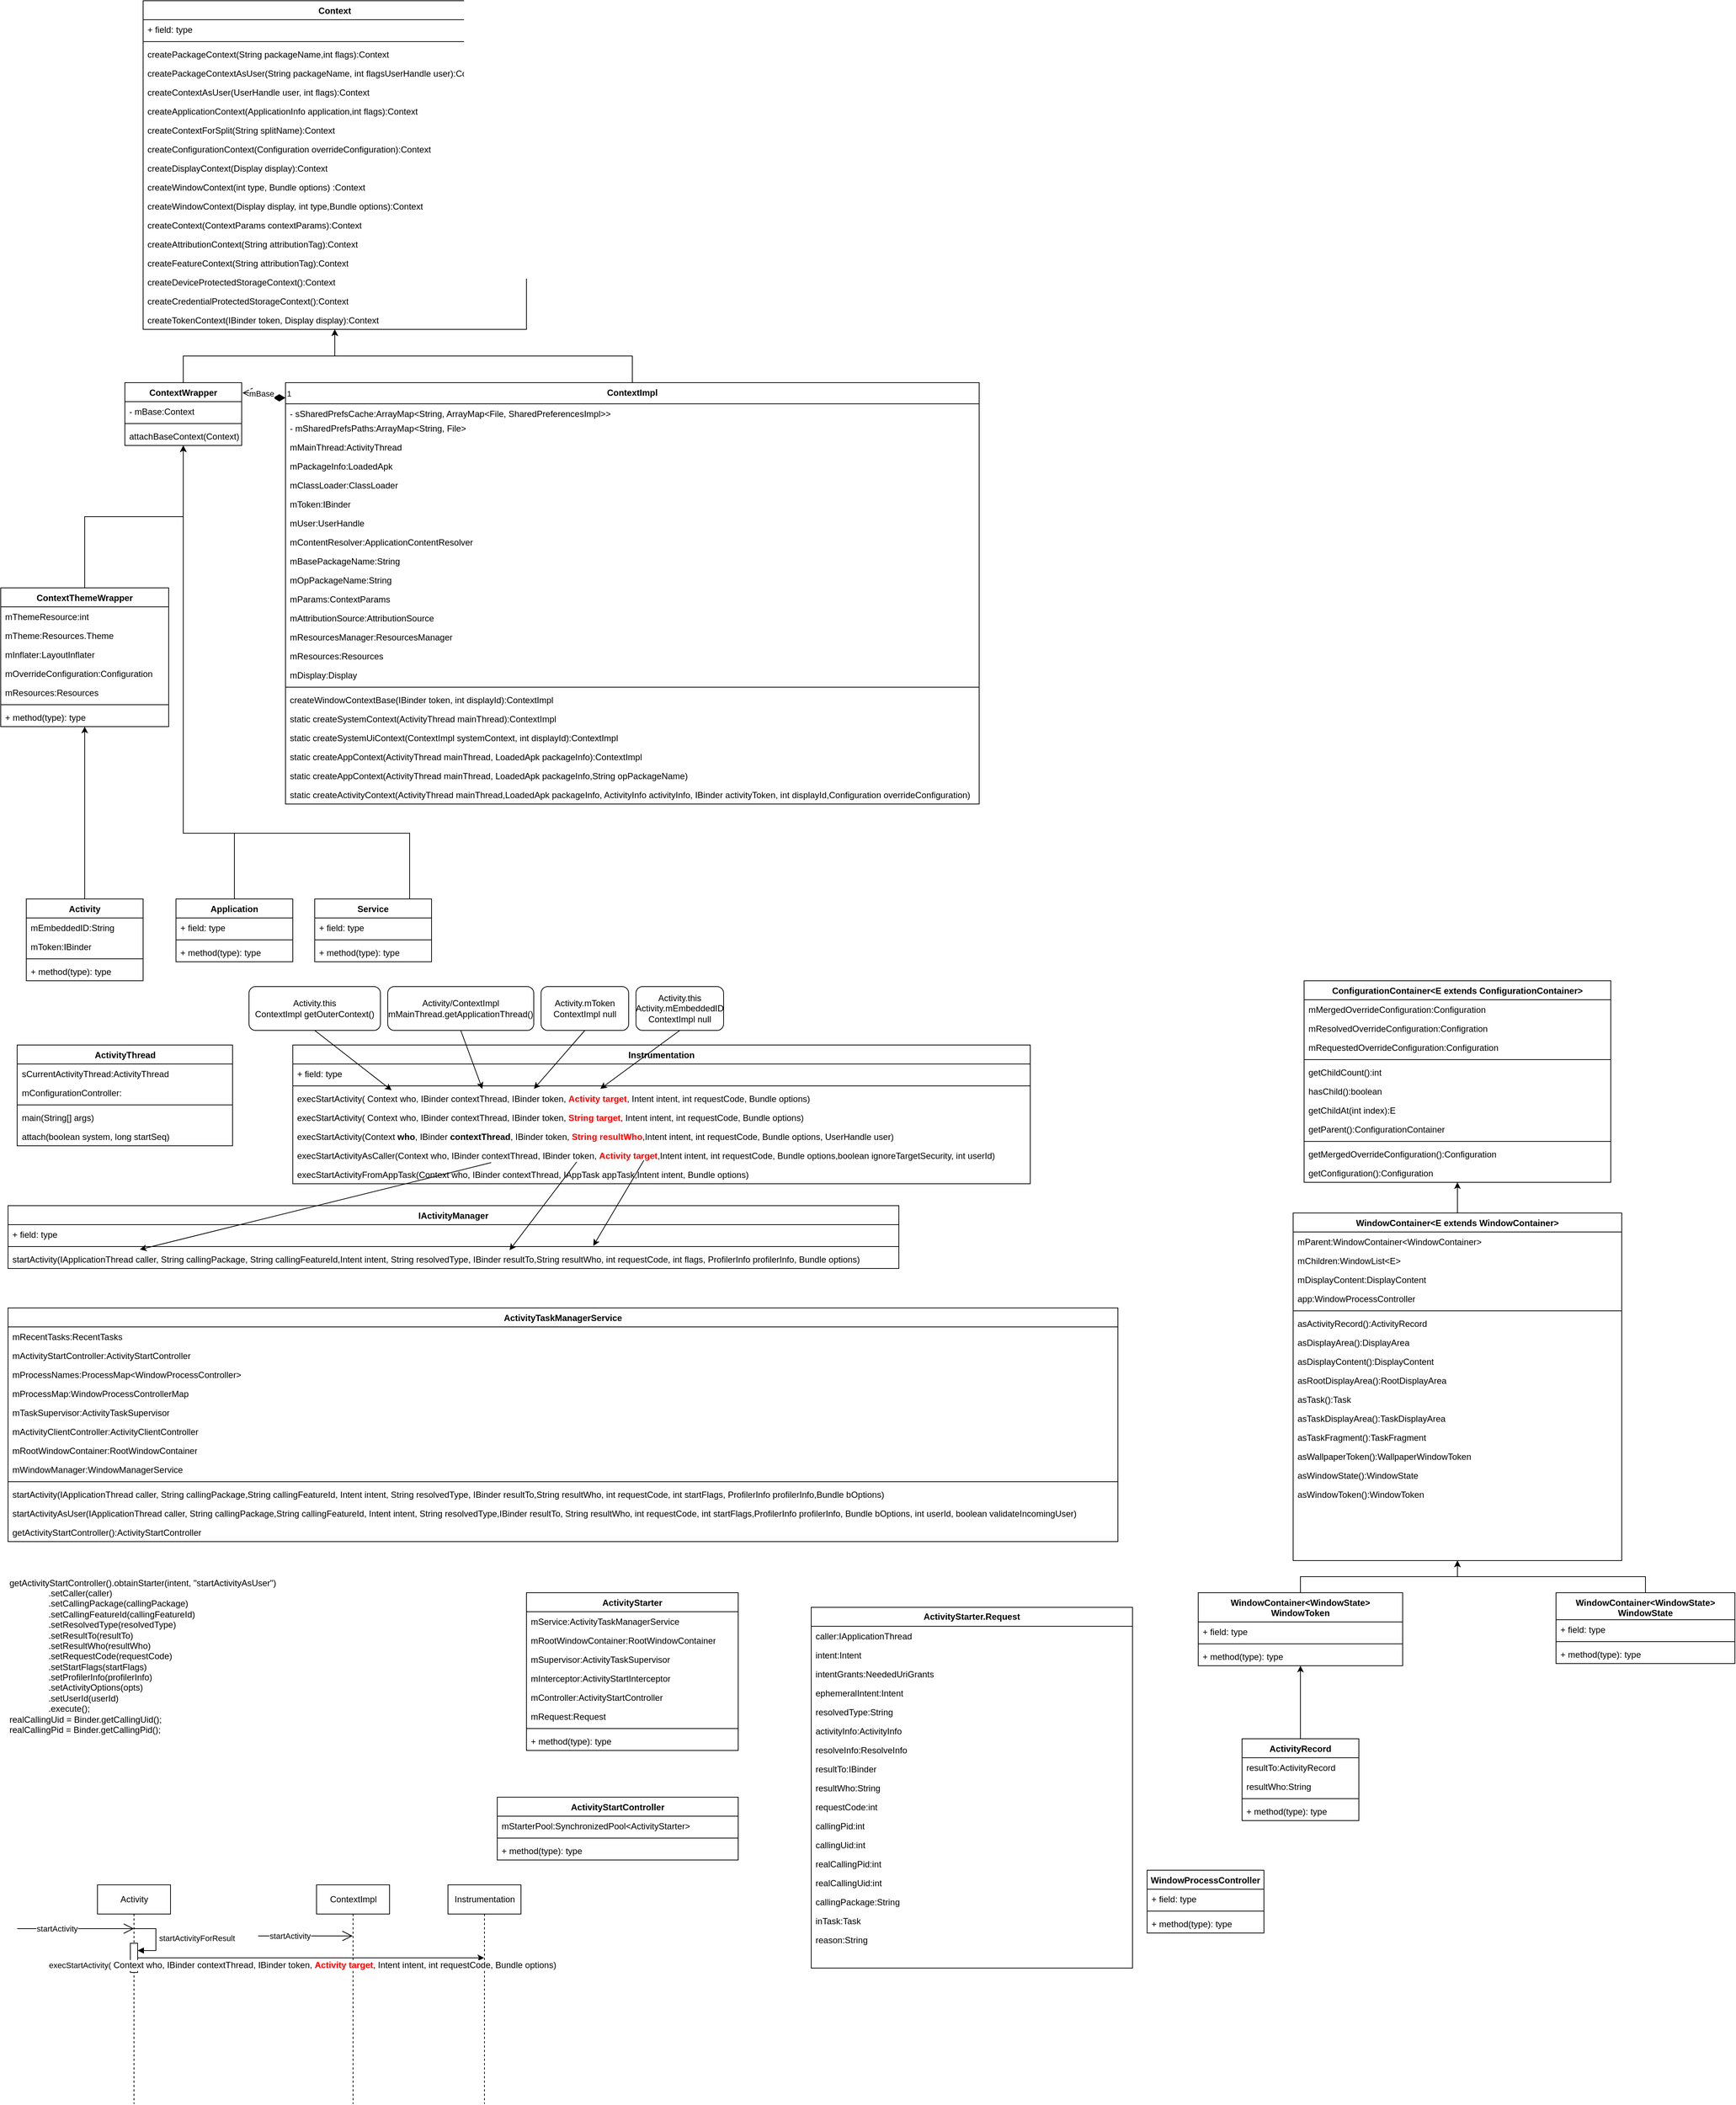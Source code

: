 <mxfile version="21.6.5" type="github">
  <diagram name="Page-1" id="OMmTHe43EUoeT7iVofyU">
    <mxGraphModel dx="1306" dy="1867" grid="1" gridSize="10" guides="1" tooltips="1" connect="1" arrows="1" fold="1" page="1" pageScale="1" pageWidth="850" pageHeight="1100" math="0" shadow="0">
      <root>
        <mxCell id="0" />
        <mxCell id="1" parent="0" />
        <mxCell id="ebWgYVlHbPhllgyKeteg-1" value="Context" style="swimlane;fontStyle=1;align=center;verticalAlign=top;childLayout=stackLayout;horizontal=1;startSize=26;horizontalStack=0;resizeParent=1;resizeParentMax=0;resizeLast=0;collapsible=1;marginBottom=0;whiteSpace=wrap;html=1;" parent="1" vertex="1">
          <mxGeometry x="235" y="-390" width="525" height="450" as="geometry" />
        </mxCell>
        <mxCell id="ebWgYVlHbPhllgyKeteg-2" value="+ field: type" style="text;strokeColor=none;fillColor=none;align=left;verticalAlign=top;spacingLeft=4;spacingRight=4;overflow=hidden;rotatable=0;points=[[0,0.5],[1,0.5]];portConstraint=eastwest;whiteSpace=wrap;html=1;" parent="ebWgYVlHbPhllgyKeteg-1" vertex="1">
          <mxGeometry y="26" width="525" height="26" as="geometry" />
        </mxCell>
        <mxCell id="ebWgYVlHbPhllgyKeteg-3" value="" style="line;strokeWidth=1;fillColor=none;align=left;verticalAlign=middle;spacingTop=-1;spacingLeft=3;spacingRight=3;rotatable=0;labelPosition=right;points=[];portConstraint=eastwest;strokeColor=inherit;" parent="ebWgYVlHbPhllgyKeteg-1" vertex="1">
          <mxGeometry y="52" width="525" height="8" as="geometry" />
        </mxCell>
        <mxCell id="ebWgYVlHbPhllgyKeteg-4" value="&lt;div&gt;createPackageContext(String packageName,&lt;span style=&quot;background-color: initial;&quot;&gt;int flags):Context&lt;/span&gt;&lt;/div&gt;" style="text;strokeColor=none;fillColor=none;align=left;verticalAlign=top;spacingLeft=4;spacingRight=4;overflow=hidden;rotatable=0;points=[[0,0.5],[1,0.5]];portConstraint=eastwest;whiteSpace=wrap;html=1;" parent="ebWgYVlHbPhllgyKeteg-1" vertex="1">
          <mxGeometry y="60" width="525" height="26" as="geometry" />
        </mxCell>
        <mxCell id="ebWgYVlHbPhllgyKeteg-61" value="&lt;div&gt;createPackageContextAsUser(&lt;span style=&quot;background-color: initial;&quot;&gt;String packageName, int flagsUserHandle user):Context&lt;/span&gt;&lt;/div&gt;" style="text;strokeColor=none;fillColor=none;align=left;verticalAlign=top;spacingLeft=4;spacingRight=4;overflow=hidden;rotatable=0;points=[[0,0.5],[1,0.5]];portConstraint=eastwest;whiteSpace=wrap;html=1;" parent="ebWgYVlHbPhllgyKeteg-1" vertex="1">
          <mxGeometry y="86" width="525" height="26" as="geometry" />
        </mxCell>
        <mxCell id="ebWgYVlHbPhllgyKeteg-62" value="createContextAsUser(UserHandle user, int flags):Context" style="text;strokeColor=none;fillColor=none;align=left;verticalAlign=top;spacingLeft=4;spacingRight=4;overflow=hidden;rotatable=0;points=[[0,0.5],[1,0.5]];portConstraint=eastwest;whiteSpace=wrap;html=1;" parent="ebWgYVlHbPhllgyKeteg-1" vertex="1">
          <mxGeometry y="112" width="525" height="26" as="geometry" />
        </mxCell>
        <mxCell id="ebWgYVlHbPhllgyKeteg-63" value="&lt;div&gt;createApplicationContext(ApplicationInfo application,&lt;span style=&quot;background-color: initial;&quot;&gt;int flags):Context&lt;/span&gt;&lt;/div&gt;" style="text;strokeColor=none;fillColor=none;align=left;verticalAlign=top;spacingLeft=4;spacingRight=4;overflow=hidden;rotatable=0;points=[[0,0.5],[1,0.5]];portConstraint=eastwest;whiteSpace=wrap;html=1;" parent="ebWgYVlHbPhllgyKeteg-1" vertex="1">
          <mxGeometry y="138" width="525" height="26" as="geometry" />
        </mxCell>
        <mxCell id="ebWgYVlHbPhllgyKeteg-64" value="createContextForSplit(String splitName):Context" style="text;strokeColor=none;fillColor=none;align=left;verticalAlign=top;spacingLeft=4;spacingRight=4;overflow=hidden;rotatable=0;points=[[0,0.5],[1,0.5]];portConstraint=eastwest;whiteSpace=wrap;html=1;" parent="ebWgYVlHbPhllgyKeteg-1" vertex="1">
          <mxGeometry y="164" width="525" height="26" as="geometry" />
        </mxCell>
        <mxCell id="ebWgYVlHbPhllgyKeteg-65" value="&lt;div&gt;createConfigurationContext(&lt;span style=&quot;background-color: initial;&quot;&gt;Configuration overrideConfiguration):Context&lt;/span&gt;&lt;/div&gt;" style="text;strokeColor=none;fillColor=none;align=left;verticalAlign=top;spacingLeft=4;spacingRight=4;overflow=hidden;rotatable=0;points=[[0,0.5],[1,0.5]];portConstraint=eastwest;whiteSpace=wrap;html=1;" parent="ebWgYVlHbPhllgyKeteg-1" vertex="1">
          <mxGeometry y="190" width="525" height="26" as="geometry" />
        </mxCell>
        <mxCell id="ebWgYVlHbPhllgyKeteg-66" value="createDisplayContext(Display display):Context" style="text;strokeColor=none;fillColor=none;align=left;verticalAlign=top;spacingLeft=4;spacingRight=4;overflow=hidden;rotatable=0;points=[[0,0.5],[1,0.5]];portConstraint=eastwest;whiteSpace=wrap;html=1;" parent="ebWgYVlHbPhllgyKeteg-1" vertex="1">
          <mxGeometry y="216" width="525" height="26" as="geometry" />
        </mxCell>
        <mxCell id="ebWgYVlHbPhllgyKeteg-67" value="createWindowContext(int type, Bundle options) :Context" style="text;strokeColor=none;fillColor=none;align=left;verticalAlign=top;spacingLeft=4;spacingRight=4;overflow=hidden;rotatable=0;points=[[0,0.5],[1,0.5]];portConstraint=eastwest;whiteSpace=wrap;html=1;" parent="ebWgYVlHbPhllgyKeteg-1" vertex="1">
          <mxGeometry y="242" width="525" height="26" as="geometry" />
        </mxCell>
        <mxCell id="ebWgYVlHbPhllgyKeteg-68" value="&lt;div&gt;createWindowContext(Display display, int type,&lt;span style=&quot;background-color: initial;&quot;&gt;Bundle options):Context&lt;/span&gt;&lt;/div&gt;" style="text;strokeColor=none;fillColor=none;align=left;verticalAlign=top;spacingLeft=4;spacingRight=4;overflow=hidden;rotatable=0;points=[[0,0.5],[1,0.5]];portConstraint=eastwest;whiteSpace=wrap;html=1;" parent="ebWgYVlHbPhllgyKeteg-1" vertex="1">
          <mxGeometry y="268" width="525" height="26" as="geometry" />
        </mxCell>
        <mxCell id="ebWgYVlHbPhllgyKeteg-69" value="createContext(ContextParams contextParams):Context" style="text;strokeColor=none;fillColor=none;align=left;verticalAlign=top;spacingLeft=4;spacingRight=4;overflow=hidden;rotatable=0;points=[[0,0.5],[1,0.5]];portConstraint=eastwest;whiteSpace=wrap;html=1;" parent="ebWgYVlHbPhllgyKeteg-1" vertex="1">
          <mxGeometry y="294" width="525" height="26" as="geometry" />
        </mxCell>
        <mxCell id="ebWgYVlHbPhllgyKeteg-70" value="createAttributionContext(String attributionTag):Context" style="text;strokeColor=none;fillColor=none;align=left;verticalAlign=top;spacingLeft=4;spacingRight=4;overflow=hidden;rotatable=0;points=[[0,0.5],[1,0.5]];portConstraint=eastwest;whiteSpace=wrap;html=1;" parent="ebWgYVlHbPhllgyKeteg-1" vertex="1">
          <mxGeometry y="320" width="525" height="26" as="geometry" />
        </mxCell>
        <mxCell id="ebWgYVlHbPhllgyKeteg-71" value="createFeatureContext(String attributionTag):Context" style="text;strokeColor=none;fillColor=none;align=left;verticalAlign=top;spacingLeft=4;spacingRight=4;overflow=hidden;rotatable=0;points=[[0,0.5],[1,0.5]];portConstraint=eastwest;whiteSpace=wrap;html=1;" parent="ebWgYVlHbPhllgyKeteg-1" vertex="1">
          <mxGeometry y="346" width="525" height="26" as="geometry" />
        </mxCell>
        <mxCell id="ebWgYVlHbPhllgyKeteg-72" value="createDeviceProtectedStorageContext():Context" style="text;strokeColor=none;fillColor=none;align=left;verticalAlign=top;spacingLeft=4;spacingRight=4;overflow=hidden;rotatable=0;points=[[0,0.5],[1,0.5]];portConstraint=eastwest;whiteSpace=wrap;html=1;" parent="ebWgYVlHbPhllgyKeteg-1" vertex="1">
          <mxGeometry y="372" width="525" height="26" as="geometry" />
        </mxCell>
        <mxCell id="ebWgYVlHbPhllgyKeteg-73" value="createCredentialProtectedStorageContext():Context" style="text;strokeColor=none;fillColor=none;align=left;verticalAlign=top;spacingLeft=4;spacingRight=4;overflow=hidden;rotatable=0;points=[[0,0.5],[1,0.5]];portConstraint=eastwest;whiteSpace=wrap;html=1;" parent="ebWgYVlHbPhllgyKeteg-1" vertex="1">
          <mxGeometry y="398" width="525" height="26" as="geometry" />
        </mxCell>
        <mxCell id="ebWgYVlHbPhllgyKeteg-74" value="createTokenContext(IBinder token, Display display):Context" style="text;strokeColor=none;fillColor=none;align=left;verticalAlign=top;spacingLeft=4;spacingRight=4;overflow=hidden;rotatable=0;points=[[0,0.5],[1,0.5]];portConstraint=eastwest;whiteSpace=wrap;html=1;" parent="ebWgYVlHbPhllgyKeteg-1" vertex="1">
          <mxGeometry y="424" width="525" height="26" as="geometry" />
        </mxCell>
        <mxCell id="ebWgYVlHbPhllgyKeteg-59" style="edgeStyle=orthogonalEdgeStyle;rounded=0;orthogonalLoop=1;jettySize=auto;html=1;exitX=0.5;exitY=0;exitDx=0;exitDy=0;" parent="1" source="ebWgYVlHbPhllgyKeteg-5" target="ebWgYVlHbPhllgyKeteg-1" edge="1">
          <mxGeometry relative="1" as="geometry" />
        </mxCell>
        <mxCell id="ebWgYVlHbPhllgyKeteg-5" value="ContextWrapper" style="swimlane;fontStyle=1;align=center;verticalAlign=top;childLayout=stackLayout;horizontal=1;startSize=26;horizontalStack=0;resizeParent=1;resizeParentMax=0;resizeLast=0;collapsible=1;marginBottom=0;whiteSpace=wrap;html=1;" parent="1" vertex="1">
          <mxGeometry x="210" y="133" width="160" height="86" as="geometry" />
        </mxCell>
        <mxCell id="ebWgYVlHbPhllgyKeteg-6" value="-&amp;nbsp;mBase:Context" style="text;strokeColor=none;fillColor=none;align=left;verticalAlign=top;spacingLeft=4;spacingRight=4;overflow=hidden;rotatable=0;points=[[0,0.5],[1,0.5]];portConstraint=eastwest;whiteSpace=wrap;html=1;" parent="ebWgYVlHbPhllgyKeteg-5" vertex="1">
          <mxGeometry y="26" width="160" height="26" as="geometry" />
        </mxCell>
        <mxCell id="ebWgYVlHbPhllgyKeteg-7" value="" style="line;strokeWidth=1;fillColor=none;align=left;verticalAlign=middle;spacingTop=-1;spacingLeft=3;spacingRight=3;rotatable=0;labelPosition=right;points=[];portConstraint=eastwest;strokeColor=inherit;" parent="ebWgYVlHbPhllgyKeteg-5" vertex="1">
          <mxGeometry y="52" width="160" height="8" as="geometry" />
        </mxCell>
        <mxCell id="ebWgYVlHbPhllgyKeteg-8" value="attachBaseContext(Context)" style="text;strokeColor=none;fillColor=none;align=left;verticalAlign=top;spacingLeft=4;spacingRight=4;overflow=hidden;rotatable=0;points=[[0,0.5],[1,0.5]];portConstraint=eastwest;whiteSpace=wrap;html=1;" parent="ebWgYVlHbPhllgyKeteg-5" vertex="1">
          <mxGeometry y="60" width="160" height="26" as="geometry" />
        </mxCell>
        <mxCell id="ebWgYVlHbPhllgyKeteg-50" style="edgeStyle=orthogonalEdgeStyle;rounded=0;orthogonalLoop=1;jettySize=auto;html=1;exitX=0.5;exitY=0;exitDx=0;exitDy=0;" parent="1" source="ebWgYVlHbPhllgyKeteg-9" target="ebWgYVlHbPhllgyKeteg-5" edge="1">
          <mxGeometry relative="1" as="geometry" />
        </mxCell>
        <mxCell id="ebWgYVlHbPhllgyKeteg-9" value="ContextThemeWrapper" style="swimlane;fontStyle=1;align=center;verticalAlign=top;childLayout=stackLayout;horizontal=1;startSize=26;horizontalStack=0;resizeParent=1;resizeParentMax=0;resizeLast=0;collapsible=1;marginBottom=0;whiteSpace=wrap;html=1;" parent="1" vertex="1">
          <mxGeometry x="40" y="414" width="230" height="190" as="geometry" />
        </mxCell>
        <mxCell id="ebWgYVlHbPhllgyKeteg-10" value="mThemeResource:int" style="text;strokeColor=none;fillColor=none;align=left;verticalAlign=top;spacingLeft=4;spacingRight=4;overflow=hidden;rotatable=0;points=[[0,0.5],[1,0.5]];portConstraint=eastwest;whiteSpace=wrap;html=1;" parent="ebWgYVlHbPhllgyKeteg-9" vertex="1">
          <mxGeometry y="26" width="230" height="26" as="geometry" />
        </mxCell>
        <mxCell id="ebWgYVlHbPhllgyKeteg-45" value="mTheme:Resources.Theme" style="text;strokeColor=none;fillColor=none;align=left;verticalAlign=top;spacingLeft=4;spacingRight=4;overflow=hidden;rotatable=0;points=[[0,0.5],[1,0.5]];portConstraint=eastwest;whiteSpace=wrap;html=1;" parent="ebWgYVlHbPhllgyKeteg-9" vertex="1">
          <mxGeometry y="52" width="230" height="26" as="geometry" />
        </mxCell>
        <mxCell id="ebWgYVlHbPhllgyKeteg-44" value="mInflater:LayoutInflater" style="text;strokeColor=none;fillColor=none;align=left;verticalAlign=top;spacingLeft=4;spacingRight=4;overflow=hidden;rotatable=0;points=[[0,0.5],[1,0.5]];portConstraint=eastwest;whiteSpace=wrap;html=1;" parent="ebWgYVlHbPhllgyKeteg-9" vertex="1">
          <mxGeometry y="78" width="230" height="26" as="geometry" />
        </mxCell>
        <mxCell id="ebWgYVlHbPhllgyKeteg-47" value="mOverrideConfiguration:Configuration" style="text;strokeColor=none;fillColor=none;align=left;verticalAlign=top;spacingLeft=4;spacingRight=4;overflow=hidden;rotatable=0;points=[[0,0.5],[1,0.5]];portConstraint=eastwest;whiteSpace=wrap;html=1;" parent="ebWgYVlHbPhllgyKeteg-9" vertex="1">
          <mxGeometry y="104" width="230" height="26" as="geometry" />
        </mxCell>
        <mxCell id="ebWgYVlHbPhllgyKeteg-46" value="mResources:Resources" style="text;strokeColor=none;fillColor=none;align=left;verticalAlign=top;spacingLeft=4;spacingRight=4;overflow=hidden;rotatable=0;points=[[0,0.5],[1,0.5]];portConstraint=eastwest;whiteSpace=wrap;html=1;" parent="ebWgYVlHbPhllgyKeteg-9" vertex="1">
          <mxGeometry y="130" width="230" height="26" as="geometry" />
        </mxCell>
        <mxCell id="ebWgYVlHbPhllgyKeteg-11" value="" style="line;strokeWidth=1;fillColor=none;align=left;verticalAlign=middle;spacingTop=-1;spacingLeft=3;spacingRight=3;rotatable=0;labelPosition=right;points=[];portConstraint=eastwest;strokeColor=inherit;" parent="ebWgYVlHbPhllgyKeteg-9" vertex="1">
          <mxGeometry y="156" width="230" height="8" as="geometry" />
        </mxCell>
        <mxCell id="ebWgYVlHbPhllgyKeteg-12" value="+ method(type): type" style="text;strokeColor=none;fillColor=none;align=left;verticalAlign=top;spacingLeft=4;spacingRight=4;overflow=hidden;rotatable=0;points=[[0,0.5],[1,0.5]];portConstraint=eastwest;whiteSpace=wrap;html=1;" parent="ebWgYVlHbPhllgyKeteg-9" vertex="1">
          <mxGeometry y="164" width="230" height="26" as="geometry" />
        </mxCell>
        <mxCell id="ebWgYVlHbPhllgyKeteg-60" style="edgeStyle=orthogonalEdgeStyle;rounded=0;orthogonalLoop=1;jettySize=auto;html=1;exitX=0.5;exitY=0;exitDx=0;exitDy=0;" parent="1" source="ebWgYVlHbPhllgyKeteg-13" target="ebWgYVlHbPhllgyKeteg-1" edge="1">
          <mxGeometry relative="1" as="geometry" />
        </mxCell>
        <mxCell id="ebWgYVlHbPhllgyKeteg-13" value="ContextImpl" style="swimlane;fontStyle=1;align=center;verticalAlign=top;childLayout=stackLayout;horizontal=1;startSize=29;horizontalStack=0;resizeParent=1;resizeParentMax=0;resizeLast=0;collapsible=1;marginBottom=0;whiteSpace=wrap;html=1;" parent="1" vertex="1">
          <mxGeometry x="430" y="133" width="950" height="577" as="geometry" />
        </mxCell>
        <mxCell id="ebWgYVlHbPhllgyKeteg-14" value="- sSharedPrefsCache:ArrayMap&amp;lt;String, ArrayMap&amp;lt;File, SharedPreferencesImpl&amp;gt;&amp;gt;" style="text;strokeColor=none;fillColor=none;align=left;verticalAlign=top;spacingLeft=4;spacingRight=4;overflow=hidden;rotatable=0;points=[[0,0.5],[1,0.5]];portConstraint=eastwest;whiteSpace=wrap;html=1;" parent="ebWgYVlHbPhllgyKeteg-13" vertex="1">
          <mxGeometry y="29" width="950" height="20" as="geometry" />
        </mxCell>
        <mxCell id="ebWgYVlHbPhllgyKeteg-30" value="-&amp;nbsp;mSharedPrefsPaths:ArrayMap&amp;lt;String, File&amp;gt;" style="text;strokeColor=none;fillColor=none;align=left;verticalAlign=top;spacingLeft=4;spacingRight=4;overflow=hidden;rotatable=0;points=[[0,0.5],[1,0.5]];portConstraint=eastwest;whiteSpace=wrap;html=1;" parent="ebWgYVlHbPhllgyKeteg-13" vertex="1">
          <mxGeometry y="49" width="950" height="26" as="geometry" />
        </mxCell>
        <mxCell id="ebWgYVlHbPhllgyKeteg-54" value="mMainThread:ActivityThread" style="text;strokeColor=none;fillColor=none;align=left;verticalAlign=top;spacingLeft=4;spacingRight=4;overflow=hidden;rotatable=0;points=[[0,0.5],[1,0.5]];portConstraint=eastwest;whiteSpace=wrap;html=1;" parent="ebWgYVlHbPhllgyKeteg-13" vertex="1">
          <mxGeometry y="75" width="950" height="26" as="geometry" />
        </mxCell>
        <mxCell id="ebWgYVlHbPhllgyKeteg-31" value="mPackageInfo:LoadedApk" style="text;strokeColor=none;fillColor=none;align=left;verticalAlign=top;spacingLeft=4;spacingRight=4;overflow=hidden;rotatable=0;points=[[0,0.5],[1,0.5]];portConstraint=eastwest;whiteSpace=wrap;html=1;" parent="ebWgYVlHbPhllgyKeteg-13" vertex="1">
          <mxGeometry y="101" width="950" height="26" as="geometry" />
        </mxCell>
        <mxCell id="ebWgYVlHbPhllgyKeteg-33" value="mClassLoader:ClassLoader" style="text;strokeColor=none;fillColor=none;align=left;verticalAlign=top;spacingLeft=4;spacingRight=4;overflow=hidden;rotatable=0;points=[[0,0.5],[1,0.5]];portConstraint=eastwest;whiteSpace=wrap;html=1;" parent="ebWgYVlHbPhllgyKeteg-13" vertex="1">
          <mxGeometry y="127" width="950" height="26" as="geometry" />
        </mxCell>
        <mxCell id="ebWgYVlHbPhllgyKeteg-35" value="mToken:IBinder" style="text;strokeColor=none;fillColor=none;align=left;verticalAlign=top;spacingLeft=4;spacingRight=4;overflow=hidden;rotatable=0;points=[[0,0.5],[1,0.5]];portConstraint=eastwest;whiteSpace=wrap;html=1;" parent="ebWgYVlHbPhllgyKeteg-13" vertex="1">
          <mxGeometry y="153" width="950" height="26" as="geometry" />
        </mxCell>
        <mxCell id="ebWgYVlHbPhllgyKeteg-34" value="mUser:UserHandle" style="text;strokeColor=none;fillColor=none;align=left;verticalAlign=top;spacingLeft=4;spacingRight=4;overflow=hidden;rotatable=0;points=[[0,0.5],[1,0.5]];portConstraint=eastwest;whiteSpace=wrap;html=1;" parent="ebWgYVlHbPhllgyKeteg-13" vertex="1">
          <mxGeometry y="179" width="950" height="26" as="geometry" />
        </mxCell>
        <mxCell id="ebWgYVlHbPhllgyKeteg-36" value="mContentResolver:ApplicationContentResolver" style="text;strokeColor=none;fillColor=none;align=left;verticalAlign=top;spacingLeft=4;spacingRight=4;overflow=hidden;rotatable=0;points=[[0,0.5],[1,0.5]];portConstraint=eastwest;whiteSpace=wrap;html=1;" parent="ebWgYVlHbPhllgyKeteg-13" vertex="1">
          <mxGeometry y="205" width="950" height="26" as="geometry" />
        </mxCell>
        <mxCell id="ebWgYVlHbPhllgyKeteg-38" value="mBasePackageName:String" style="text;strokeColor=none;fillColor=none;align=left;verticalAlign=top;spacingLeft=4;spacingRight=4;overflow=hidden;rotatable=0;points=[[0,0.5],[1,0.5]];portConstraint=eastwest;whiteSpace=wrap;html=1;" parent="ebWgYVlHbPhllgyKeteg-13" vertex="1">
          <mxGeometry y="231" width="950" height="26" as="geometry" />
        </mxCell>
        <mxCell id="ebWgYVlHbPhllgyKeteg-37" value="mOpPackageName:String" style="text;strokeColor=none;fillColor=none;align=left;verticalAlign=top;spacingLeft=4;spacingRight=4;overflow=hidden;rotatable=0;points=[[0,0.5],[1,0.5]];portConstraint=eastwest;whiteSpace=wrap;html=1;" parent="ebWgYVlHbPhllgyKeteg-13" vertex="1">
          <mxGeometry y="257" width="950" height="26" as="geometry" />
        </mxCell>
        <mxCell id="ebWgYVlHbPhllgyKeteg-39" value="mParams:ContextParams" style="text;strokeColor=none;fillColor=none;align=left;verticalAlign=top;spacingLeft=4;spacingRight=4;overflow=hidden;rotatable=0;points=[[0,0.5],[1,0.5]];portConstraint=eastwest;whiteSpace=wrap;html=1;" parent="ebWgYVlHbPhllgyKeteg-13" vertex="1">
          <mxGeometry y="283" width="950" height="26" as="geometry" />
        </mxCell>
        <mxCell id="ebWgYVlHbPhllgyKeteg-41" value="mAttributionSource:AttributionSource" style="text;strokeColor=none;fillColor=none;align=left;verticalAlign=top;spacingLeft=4;spacingRight=4;overflow=hidden;rotatable=0;points=[[0,0.5],[1,0.5]];portConstraint=eastwest;whiteSpace=wrap;html=1;" parent="ebWgYVlHbPhllgyKeteg-13" vertex="1">
          <mxGeometry y="309" width="950" height="26" as="geometry" />
        </mxCell>
        <mxCell id="ebWgYVlHbPhllgyKeteg-40" value="mResourcesManager:ResourcesManager" style="text;strokeColor=none;fillColor=none;align=left;verticalAlign=top;spacingLeft=4;spacingRight=4;overflow=hidden;rotatable=0;points=[[0,0.5],[1,0.5]];portConstraint=eastwest;whiteSpace=wrap;html=1;" parent="ebWgYVlHbPhllgyKeteg-13" vertex="1">
          <mxGeometry y="335" width="950" height="26" as="geometry" />
        </mxCell>
        <mxCell id="ebWgYVlHbPhllgyKeteg-43" value="mResources:Resources" style="text;strokeColor=none;fillColor=none;align=left;verticalAlign=top;spacingLeft=4;spacingRight=4;overflow=hidden;rotatable=0;points=[[0,0.5],[1,0.5]];portConstraint=eastwest;whiteSpace=wrap;html=1;" parent="ebWgYVlHbPhllgyKeteg-13" vertex="1">
          <mxGeometry y="361" width="950" height="26" as="geometry" />
        </mxCell>
        <mxCell id="ebWgYVlHbPhllgyKeteg-42" value="mDisplay:Display" style="text;strokeColor=none;fillColor=none;align=left;verticalAlign=top;spacingLeft=4;spacingRight=4;overflow=hidden;rotatable=0;points=[[0,0.5],[1,0.5]];portConstraint=eastwest;whiteSpace=wrap;html=1;" parent="ebWgYVlHbPhllgyKeteg-13" vertex="1">
          <mxGeometry y="387" width="950" height="26" as="geometry" />
        </mxCell>
        <mxCell id="ebWgYVlHbPhllgyKeteg-15" value="" style="line;strokeWidth=1;fillColor=none;align=left;verticalAlign=middle;spacingTop=-1;spacingLeft=3;spacingRight=3;rotatable=0;labelPosition=right;points=[];portConstraint=eastwest;strokeColor=inherit;" parent="ebWgYVlHbPhllgyKeteg-13" vertex="1">
          <mxGeometry y="413" width="950" height="8" as="geometry" />
        </mxCell>
        <mxCell id="ebWgYVlHbPhllgyKeteg-16" value="createWindowContextBase(IBinder token, int displayId):ContextImpl" style="text;strokeColor=none;fillColor=none;align=left;verticalAlign=top;spacingLeft=4;spacingRight=4;overflow=hidden;rotatable=0;points=[[0,0.5],[1,0.5]];portConstraint=eastwest;whiteSpace=wrap;html=1;" parent="ebWgYVlHbPhllgyKeteg-13" vertex="1">
          <mxGeometry y="421" width="950" height="26" as="geometry" />
        </mxCell>
        <mxCell id="ebWgYVlHbPhllgyKeteg-77" value="static createSystemContext(ActivityThread mainThread):ContextImpl" style="text;strokeColor=none;fillColor=none;align=left;verticalAlign=top;spacingLeft=4;spacingRight=4;overflow=hidden;rotatable=0;points=[[0,0.5],[1,0.5]];portConstraint=eastwest;whiteSpace=wrap;html=1;" parent="ebWgYVlHbPhllgyKeteg-13" vertex="1">
          <mxGeometry y="447" width="950" height="26" as="geometry" />
        </mxCell>
        <mxCell id="ebWgYVlHbPhllgyKeteg-76" value="static createSystemUiContext(ContextImpl systemContext, int displayId):ContextImpl" style="text;strokeColor=none;fillColor=none;align=left;verticalAlign=top;spacingLeft=4;spacingRight=4;overflow=hidden;rotatable=0;points=[[0,0.5],[1,0.5]];portConstraint=eastwest;whiteSpace=wrap;html=1;" parent="ebWgYVlHbPhllgyKeteg-13" vertex="1">
          <mxGeometry y="473" width="950" height="26" as="geometry" />
        </mxCell>
        <mxCell id="ebWgYVlHbPhllgyKeteg-75" value="static createAppContext(ActivityThread mainThread, LoadedApk packageInfo):ContextImpl" style="text;strokeColor=none;fillColor=none;align=left;verticalAlign=top;spacingLeft=4;spacingRight=4;overflow=hidden;rotatable=0;points=[[0,0.5],[1,0.5]];portConstraint=eastwest;whiteSpace=wrap;html=1;" parent="ebWgYVlHbPhllgyKeteg-13" vertex="1">
          <mxGeometry y="499" width="950" height="26" as="geometry" />
        </mxCell>
        <mxCell id="ebWgYVlHbPhllgyKeteg-79" value="&lt;div&gt;static createAppContext(ActivityThread mainThread, LoadedApk packageInfo,&lt;span style=&quot;background-color: initial;&quot;&gt;String opPackageName)&lt;/span&gt;&lt;/div&gt;" style="text;strokeColor=none;fillColor=none;align=left;verticalAlign=top;spacingLeft=4;spacingRight=4;overflow=hidden;rotatable=0;points=[[0,0.5],[1,0.5]];portConstraint=eastwest;whiteSpace=wrap;html=1;" parent="ebWgYVlHbPhllgyKeteg-13" vertex="1">
          <mxGeometry y="525" width="950" height="26" as="geometry" />
        </mxCell>
        <mxCell id="ebWgYVlHbPhllgyKeteg-80" value="&lt;div&gt;static createActivityContext(ActivityThread mainThread,&lt;span style=&quot;background-color: initial;&quot;&gt;LoadedApk packageInfo, ActivityInfo activityInfo, IBinder activityToken, int displayId,&lt;/span&gt;&lt;span style=&quot;background-color: initial;&quot;&gt;Configuration overrideConfiguration)&lt;/span&gt;&lt;/div&gt;" style="text;strokeColor=none;fillColor=none;align=left;verticalAlign=top;spacingLeft=4;spacingRight=4;overflow=hidden;rotatable=0;points=[[0,0.5],[1,0.5]];portConstraint=eastwest;whiteSpace=wrap;html=1;" parent="ebWgYVlHbPhllgyKeteg-13" vertex="1">
          <mxGeometry y="551" width="950" height="26" as="geometry" />
        </mxCell>
        <mxCell id="ebWgYVlHbPhllgyKeteg-55" style="edgeStyle=orthogonalEdgeStyle;rounded=0;orthogonalLoop=1;jettySize=auto;html=1;exitX=0.5;exitY=0;exitDx=0;exitDy=0;" parent="1" source="ebWgYVlHbPhllgyKeteg-17" target="ebWgYVlHbPhllgyKeteg-9" edge="1">
          <mxGeometry relative="1" as="geometry" />
        </mxCell>
        <mxCell id="ebWgYVlHbPhllgyKeteg-17" value="Activity" style="swimlane;fontStyle=1;align=center;verticalAlign=top;childLayout=stackLayout;horizontal=1;startSize=26;horizontalStack=0;resizeParent=1;resizeParentMax=0;resizeLast=0;collapsible=1;marginBottom=0;whiteSpace=wrap;html=1;" parent="1" vertex="1">
          <mxGeometry x="75" y="840" width="160" height="112" as="geometry" />
        </mxCell>
        <mxCell id="ebWgYVlHbPhllgyKeteg-18" value="mEmbeddedID:String" style="text;strokeColor=none;fillColor=none;align=left;verticalAlign=top;spacingLeft=4;spacingRight=4;overflow=hidden;rotatable=0;points=[[0,0.5],[1,0.5]];portConstraint=eastwest;whiteSpace=wrap;html=1;" parent="ebWgYVlHbPhllgyKeteg-17" vertex="1">
          <mxGeometry y="26" width="160" height="26" as="geometry" />
        </mxCell>
        <mxCell id="ebWgYVlHbPhllgyKeteg-113" value="mToken:IBinder" style="text;strokeColor=none;fillColor=none;align=left;verticalAlign=top;spacingLeft=4;spacingRight=4;overflow=hidden;rotatable=0;points=[[0,0.5],[1,0.5]];portConstraint=eastwest;whiteSpace=wrap;html=1;" parent="ebWgYVlHbPhllgyKeteg-17" vertex="1">
          <mxGeometry y="52" width="160" height="26" as="geometry" />
        </mxCell>
        <mxCell id="ebWgYVlHbPhllgyKeteg-19" value="" style="line;strokeWidth=1;fillColor=none;align=left;verticalAlign=middle;spacingTop=-1;spacingLeft=3;spacingRight=3;rotatable=0;labelPosition=right;points=[];portConstraint=eastwest;strokeColor=inherit;" parent="ebWgYVlHbPhllgyKeteg-17" vertex="1">
          <mxGeometry y="78" width="160" height="8" as="geometry" />
        </mxCell>
        <mxCell id="ebWgYVlHbPhllgyKeteg-20" value="+ method(type): type" style="text;strokeColor=none;fillColor=none;align=left;verticalAlign=top;spacingLeft=4;spacingRight=4;overflow=hidden;rotatable=0;points=[[0,0.5],[1,0.5]];portConstraint=eastwest;whiteSpace=wrap;html=1;" parent="ebWgYVlHbPhllgyKeteg-17" vertex="1">
          <mxGeometry y="86" width="160" height="26" as="geometry" />
        </mxCell>
        <mxCell id="ebWgYVlHbPhllgyKeteg-49" style="edgeStyle=orthogonalEdgeStyle;rounded=0;orthogonalLoop=1;jettySize=auto;html=1;exitX=0.5;exitY=0;exitDx=0;exitDy=0;" parent="1" source="ebWgYVlHbPhllgyKeteg-21" target="ebWgYVlHbPhllgyKeteg-5" edge="1">
          <mxGeometry relative="1" as="geometry">
            <Array as="points">
              <mxPoint x="600" y="840" />
              <mxPoint x="600" y="750" />
              <mxPoint x="290" y="750" />
            </Array>
          </mxGeometry>
        </mxCell>
        <mxCell id="ebWgYVlHbPhllgyKeteg-21" value="Service" style="swimlane;fontStyle=1;align=center;verticalAlign=top;childLayout=stackLayout;horizontal=1;startSize=26;horizontalStack=0;resizeParent=1;resizeParentMax=0;resizeLast=0;collapsible=1;marginBottom=0;whiteSpace=wrap;html=1;" parent="1" vertex="1">
          <mxGeometry x="470" y="840" width="160" height="86" as="geometry" />
        </mxCell>
        <mxCell id="ebWgYVlHbPhllgyKeteg-22" value="+ field: type" style="text;strokeColor=none;fillColor=none;align=left;verticalAlign=top;spacingLeft=4;spacingRight=4;overflow=hidden;rotatable=0;points=[[0,0.5],[1,0.5]];portConstraint=eastwest;whiteSpace=wrap;html=1;" parent="ebWgYVlHbPhllgyKeteg-21" vertex="1">
          <mxGeometry y="26" width="160" height="26" as="geometry" />
        </mxCell>
        <mxCell id="ebWgYVlHbPhllgyKeteg-23" value="" style="line;strokeWidth=1;fillColor=none;align=left;verticalAlign=middle;spacingTop=-1;spacingLeft=3;spacingRight=3;rotatable=0;labelPosition=right;points=[];portConstraint=eastwest;strokeColor=inherit;" parent="ebWgYVlHbPhllgyKeteg-21" vertex="1">
          <mxGeometry y="52" width="160" height="8" as="geometry" />
        </mxCell>
        <mxCell id="ebWgYVlHbPhllgyKeteg-24" value="+ method(type): type" style="text;strokeColor=none;fillColor=none;align=left;verticalAlign=top;spacingLeft=4;spacingRight=4;overflow=hidden;rotatable=0;points=[[0,0.5],[1,0.5]];portConstraint=eastwest;whiteSpace=wrap;html=1;" parent="ebWgYVlHbPhllgyKeteg-21" vertex="1">
          <mxGeometry y="60" width="160" height="26" as="geometry" />
        </mxCell>
        <mxCell id="ebWgYVlHbPhllgyKeteg-48" style="edgeStyle=orthogonalEdgeStyle;rounded=0;orthogonalLoop=1;jettySize=auto;html=1;exitX=0.5;exitY=0;exitDx=0;exitDy=0;" parent="1" source="ebWgYVlHbPhllgyKeteg-25" target="ebWgYVlHbPhllgyKeteg-5" edge="1">
          <mxGeometry relative="1" as="geometry">
            <Array as="points">
              <mxPoint x="360" y="750" />
              <mxPoint x="290" y="750" />
            </Array>
          </mxGeometry>
        </mxCell>
        <mxCell id="ebWgYVlHbPhllgyKeteg-25" value="Application" style="swimlane;fontStyle=1;align=center;verticalAlign=top;childLayout=stackLayout;horizontal=1;startSize=26;horizontalStack=0;resizeParent=1;resizeParentMax=0;resizeLast=0;collapsible=1;marginBottom=0;whiteSpace=wrap;html=1;" parent="1" vertex="1">
          <mxGeometry x="280" y="840" width="160" height="86" as="geometry" />
        </mxCell>
        <mxCell id="ebWgYVlHbPhllgyKeteg-26" value="+ field: type" style="text;strokeColor=none;fillColor=none;align=left;verticalAlign=top;spacingLeft=4;spacingRight=4;overflow=hidden;rotatable=0;points=[[0,0.5],[1,0.5]];portConstraint=eastwest;whiteSpace=wrap;html=1;" parent="ebWgYVlHbPhllgyKeteg-25" vertex="1">
          <mxGeometry y="26" width="160" height="26" as="geometry" />
        </mxCell>
        <mxCell id="ebWgYVlHbPhllgyKeteg-27" value="" style="line;strokeWidth=1;fillColor=none;align=left;verticalAlign=middle;spacingTop=-1;spacingLeft=3;spacingRight=3;rotatable=0;labelPosition=right;points=[];portConstraint=eastwest;strokeColor=inherit;" parent="ebWgYVlHbPhllgyKeteg-25" vertex="1">
          <mxGeometry y="52" width="160" height="8" as="geometry" />
        </mxCell>
        <mxCell id="ebWgYVlHbPhllgyKeteg-28" value="+ method(type): type" style="text;strokeColor=none;fillColor=none;align=left;verticalAlign=top;spacingLeft=4;spacingRight=4;overflow=hidden;rotatable=0;points=[[0,0.5],[1,0.5]];portConstraint=eastwest;whiteSpace=wrap;html=1;" parent="ebWgYVlHbPhllgyKeteg-25" vertex="1">
          <mxGeometry y="60" width="160" height="26" as="geometry" />
        </mxCell>
        <mxCell id="ebWgYVlHbPhllgyKeteg-53" value="1" style="endArrow=open;html=1;endSize=12;startArrow=diamondThin;startSize=14;startFill=1;edgeStyle=orthogonalEdgeStyle;align=left;verticalAlign=bottom;rounded=0;exitX=0;exitY=0.036;exitDx=0;exitDy=0;exitPerimeter=0;entryX=1.006;entryY=0.163;entryDx=0;entryDy=0;entryPerimeter=0;" parent="1" source="ebWgYVlHbPhllgyKeteg-13" target="ebWgYVlHbPhllgyKeteg-5" edge="1">
          <mxGeometry x="-1" y="3" relative="1" as="geometry">
            <mxPoint x="340" y="380" as="sourcePoint" />
            <mxPoint x="380" y="147" as="targetPoint" />
          </mxGeometry>
        </mxCell>
        <mxCell id="ebWgYVlHbPhllgyKeteg-58" value="mBase" style="edgeLabel;html=1;align=center;verticalAlign=middle;resizable=0;points=[];" parent="ebWgYVlHbPhllgyKeteg-53" vertex="1" connectable="0">
          <mxGeometry x="0.245" y="1" relative="1" as="geometry">
            <mxPoint x="1" as="offset" />
          </mxGeometry>
        </mxCell>
        <mxCell id="ebWgYVlHbPhllgyKeteg-81" value="ActivityThread" style="swimlane;fontStyle=1;align=center;verticalAlign=top;childLayout=stackLayout;horizontal=1;startSize=26;horizontalStack=0;resizeParent=1;resizeParentMax=0;resizeLast=0;collapsible=1;marginBottom=0;whiteSpace=wrap;html=1;" parent="1" vertex="1">
          <mxGeometry x="62.5" y="1040" width="295" height="138" as="geometry" />
        </mxCell>
        <mxCell id="ebWgYVlHbPhllgyKeteg-82" value="sCurrentActivityThread:ActivityThread" style="text;strokeColor=none;fillColor=none;align=left;verticalAlign=top;spacingLeft=4;spacingRight=4;overflow=hidden;rotatable=0;points=[[0,0.5],[1,0.5]];portConstraint=eastwest;whiteSpace=wrap;html=1;" parent="ebWgYVlHbPhllgyKeteg-81" vertex="1">
          <mxGeometry y="26" width="295" height="26" as="geometry" />
        </mxCell>
        <mxCell id="ebWgYVlHbPhllgyKeteg-86" value="mConfigurationController:" style="text;strokeColor=none;fillColor=none;align=left;verticalAlign=top;spacingLeft=4;spacingRight=4;overflow=hidden;rotatable=0;points=[[0,0.5],[1,0.5]];portConstraint=eastwest;whiteSpace=wrap;html=1;" parent="ebWgYVlHbPhllgyKeteg-81" vertex="1">
          <mxGeometry y="52" width="295" height="26" as="geometry" />
        </mxCell>
        <mxCell id="ebWgYVlHbPhllgyKeteg-83" value="" style="line;strokeWidth=1;fillColor=none;align=left;verticalAlign=middle;spacingTop=-1;spacingLeft=3;spacingRight=3;rotatable=0;labelPosition=right;points=[];portConstraint=eastwest;strokeColor=inherit;" parent="ebWgYVlHbPhllgyKeteg-81" vertex="1">
          <mxGeometry y="78" width="295" height="8" as="geometry" />
        </mxCell>
        <mxCell id="ebWgYVlHbPhllgyKeteg-84" value="main(String[] args)" style="text;strokeColor=none;fillColor=none;align=left;verticalAlign=top;spacingLeft=4;spacingRight=4;overflow=hidden;rotatable=0;points=[[0,0.5],[1,0.5]];portConstraint=eastwest;whiteSpace=wrap;html=1;" parent="ebWgYVlHbPhllgyKeteg-81" vertex="1">
          <mxGeometry y="86" width="295" height="26" as="geometry" />
        </mxCell>
        <mxCell id="ebWgYVlHbPhllgyKeteg-85" value="attach(boolean system, long startSeq)" style="text;strokeColor=none;fillColor=none;align=left;verticalAlign=top;spacingLeft=4;spacingRight=4;overflow=hidden;rotatable=0;points=[[0,0.5],[1,0.5]];portConstraint=eastwest;whiteSpace=wrap;html=1;" parent="ebWgYVlHbPhllgyKeteg-81" vertex="1">
          <mxGeometry y="112" width="295" height="26" as="geometry" />
        </mxCell>
        <mxCell id="ebWgYVlHbPhllgyKeteg-89" value="Activity" style="shape=umlLifeline;perimeter=lifelinePerimeter;whiteSpace=wrap;html=1;container=1;dropTarget=0;collapsible=0;recursiveResize=0;outlineConnect=0;portConstraint=eastwest;newEdgeStyle={&quot;edgeStyle&quot;:&quot;elbowEdgeStyle&quot;,&quot;elbow&quot;:&quot;vertical&quot;,&quot;curved&quot;:0,&quot;rounded&quot;:0};" parent="1" vertex="1">
          <mxGeometry x="172.5" y="2190" width="100" height="300" as="geometry" />
        </mxCell>
        <mxCell id="ebWgYVlHbPhllgyKeteg-91" value="" style="html=1;points=[];perimeter=orthogonalPerimeter;outlineConnect=0;targetShapes=umlLifeline;portConstraint=eastwest;newEdgeStyle={&quot;edgeStyle&quot;:&quot;elbowEdgeStyle&quot;,&quot;elbow&quot;:&quot;vertical&quot;,&quot;curved&quot;:0,&quot;rounded&quot;:0};" parent="ebWgYVlHbPhllgyKeteg-89" vertex="1">
          <mxGeometry x="45" y="80" width="10" height="40" as="geometry" />
        </mxCell>
        <mxCell id="ebWgYVlHbPhllgyKeteg-92" value="startActivityForResult" style="html=1;align=left;spacingLeft=2;endArrow=block;rounded=0;edgeStyle=orthogonalEdgeStyle;curved=0;rounded=0;" parent="ebWgYVlHbPhllgyKeteg-89" target="ebWgYVlHbPhllgyKeteg-91" edge="1">
          <mxGeometry relative="1" as="geometry">
            <mxPoint x="50" y="60" as="sourcePoint" />
            <Array as="points">
              <mxPoint x="80" y="90" />
            </Array>
          </mxGeometry>
        </mxCell>
        <mxCell id="ebWgYVlHbPhllgyKeteg-90" value="ContextImpl" style="shape=umlLifeline;perimeter=lifelinePerimeter;whiteSpace=wrap;html=1;container=1;dropTarget=0;collapsible=0;recursiveResize=0;outlineConnect=0;portConstraint=eastwest;newEdgeStyle={&quot;edgeStyle&quot;:&quot;elbowEdgeStyle&quot;,&quot;elbow&quot;:&quot;vertical&quot;,&quot;curved&quot;:0,&quot;rounded&quot;:0};" parent="1" vertex="1">
          <mxGeometry x="472.5" y="2190" width="100" height="300" as="geometry" />
        </mxCell>
        <mxCell id="ebWgYVlHbPhllgyKeteg-93" value="" style="endArrow=open;endFill=1;endSize=12;html=1;rounded=0;" parent="1" edge="1">
          <mxGeometry width="160" relative="1" as="geometry">
            <mxPoint x="62.5" y="2250" as="sourcePoint" />
            <mxPoint x="222.5" y="2250" as="targetPoint" />
          </mxGeometry>
        </mxCell>
        <mxCell id="ebWgYVlHbPhllgyKeteg-94" value="startActivity" style="edgeLabel;html=1;align=center;verticalAlign=middle;resizable=0;points=[];" parent="ebWgYVlHbPhllgyKeteg-93" vertex="1" connectable="0">
          <mxGeometry x="-0.325" relative="1" as="geometry">
            <mxPoint as="offset" />
          </mxGeometry>
        </mxCell>
        <mxCell id="ebWgYVlHbPhllgyKeteg-95" value="Instrumentation" style="shape=umlLifeline;perimeter=lifelinePerimeter;whiteSpace=wrap;html=1;container=1;dropTarget=0;collapsible=0;recursiveResize=0;outlineConnect=0;portConstraint=eastwest;newEdgeStyle={&quot;edgeStyle&quot;:&quot;elbowEdgeStyle&quot;,&quot;elbow&quot;:&quot;vertical&quot;,&quot;curved&quot;:0,&quot;rounded&quot;:0};" parent="1" vertex="1">
          <mxGeometry x="652.5" y="2190" width="100" height="300" as="geometry" />
        </mxCell>
        <mxCell id="ebWgYVlHbPhllgyKeteg-96" style="edgeStyle=elbowEdgeStyle;rounded=0;orthogonalLoop=1;jettySize=auto;html=1;elbow=vertical;curved=0;" parent="1" source="ebWgYVlHbPhllgyKeteg-91" target="ebWgYVlHbPhllgyKeteg-95" edge="1">
          <mxGeometry relative="1" as="geometry" />
        </mxCell>
        <mxCell id="ebWgYVlHbPhllgyKeteg-97" value="execStartActivity(&lt;span style=&quot;border-color: var(--border-color); font-size: 12px; text-align: left; background-color: initial;&quot;&gt;&amp;nbsp;Context who, IBinder contextThread, IBinder token,&amp;nbsp;&lt;b style=&quot;border-color: var(--border-color);&quot;&gt;&lt;font style=&quot;border-color: var(--border-color);&quot; color=&quot;#ff0000&quot;&gt;Activity target&lt;/font&gt;&lt;/b&gt;,&lt;/span&gt;&lt;span style=&quot;border-color: var(--border-color); font-size: 12px; text-align: left; background-color: initial;&quot;&gt;&amp;nbsp;Intent intent, int requestCode, Bundle options)&lt;/span&gt;" style="edgeLabel;html=1;align=center;verticalAlign=middle;resizable=0;points=[];" parent="ebWgYVlHbPhllgyKeteg-96" vertex="1" connectable="0">
          <mxGeometry x="-0.186" y="1" relative="1" as="geometry">
            <mxPoint x="32" y="11" as="offset" />
          </mxGeometry>
        </mxCell>
        <mxCell id="ebWgYVlHbPhllgyKeteg-98" value="Instrumentation" style="swimlane;fontStyle=1;align=center;verticalAlign=top;childLayout=stackLayout;horizontal=1;startSize=26;horizontalStack=0;resizeParent=1;resizeParentMax=0;resizeLast=0;collapsible=1;marginBottom=0;whiteSpace=wrap;html=1;" parent="1" vertex="1">
          <mxGeometry x="440" y="1040" width="1010" height="190" as="geometry" />
        </mxCell>
        <mxCell id="ebWgYVlHbPhllgyKeteg-99" value="+ field: type" style="text;strokeColor=none;fillColor=none;align=left;verticalAlign=top;spacingLeft=4;spacingRight=4;overflow=hidden;rotatable=0;points=[[0,0.5],[1,0.5]];portConstraint=eastwest;whiteSpace=wrap;html=1;" parent="ebWgYVlHbPhllgyKeteg-98" vertex="1">
          <mxGeometry y="26" width="1010" height="26" as="geometry" />
        </mxCell>
        <mxCell id="ebWgYVlHbPhllgyKeteg-100" value="" style="line;strokeWidth=1;fillColor=none;align=left;verticalAlign=middle;spacingTop=-1;spacingLeft=3;spacingRight=3;rotatable=0;labelPosition=right;points=[];portConstraint=eastwest;strokeColor=inherit;" parent="ebWgYVlHbPhllgyKeteg-98" vertex="1">
          <mxGeometry y="52" width="1010" height="8" as="geometry" />
        </mxCell>
        <mxCell id="ebWgYVlHbPhllgyKeteg-101" value="&lt;div&gt;execStartActivity(&lt;span style=&quot;background-color: initial;&quot;&gt;&amp;nbsp;Context who, IBinder contextThread, IBinder token, &lt;b&gt;&lt;font color=&quot;#ff0000&quot;&gt;Activity target&lt;/font&gt;&lt;/b&gt;,&lt;/span&gt;&lt;span style=&quot;background-color: initial;&quot;&gt;&amp;nbsp;Intent intent, int requestCode, Bundle options)&lt;/span&gt;&lt;/div&gt;" style="text;strokeColor=none;fillColor=none;align=left;verticalAlign=top;spacingLeft=4;spacingRight=4;overflow=hidden;rotatable=0;points=[[0,0.5],[1,0.5]];portConstraint=eastwest;whiteSpace=wrap;html=1;" parent="ebWgYVlHbPhllgyKeteg-98" vertex="1">
          <mxGeometry y="60" width="1010" height="26" as="geometry" />
        </mxCell>
        <mxCell id="ebWgYVlHbPhllgyKeteg-102" value="&lt;div&gt;execStartActivity(&lt;span style=&quot;background-color: initial;&quot;&gt;&amp;nbsp;Context who, IBinder contextThread, IBinder token, &lt;b&gt;&lt;font color=&quot;#ff0000&quot;&gt;String target&lt;/font&gt;&lt;/b&gt;,&lt;/span&gt;&lt;span style=&quot;background-color: initial;&quot;&gt;&amp;nbsp;Intent intent, int requestCode, Bundle options)&lt;/span&gt;&lt;/div&gt;" style="text;strokeColor=none;fillColor=none;align=left;verticalAlign=top;spacingLeft=4;spacingRight=4;overflow=hidden;rotatable=0;points=[[0,0.5],[1,0.5]];portConstraint=eastwest;whiteSpace=wrap;html=1;" parent="ebWgYVlHbPhllgyKeteg-98" vertex="1">
          <mxGeometry y="86" width="1010" height="26" as="geometry" />
        </mxCell>
        <mxCell id="ebWgYVlHbPhllgyKeteg-103" value="&lt;div&gt;execStartActivity(&lt;span style=&quot;background-color: initial;&quot;&gt;Context &lt;b&gt;who&lt;/b&gt;, IBinder &lt;b&gt;contextThread&lt;/b&gt;, IBinder token, &lt;b&gt;&lt;font color=&quot;#ff0000&quot;&gt;String resultWho&lt;/font&gt;&lt;/b&gt;,&lt;/span&gt;&lt;span style=&quot;background-color: initial;&quot;&gt;Intent intent, int requestCode, Bundle options, UserHandle user)&lt;/span&gt;&lt;/div&gt;" style="text;strokeColor=none;fillColor=none;align=left;verticalAlign=top;spacingLeft=4;spacingRight=4;overflow=hidden;rotatable=0;points=[[0,0.5],[1,0.5]];portConstraint=eastwest;whiteSpace=wrap;html=1;" parent="ebWgYVlHbPhllgyKeteg-98" vertex="1">
          <mxGeometry y="112" width="1010" height="26" as="geometry" />
        </mxCell>
        <mxCell id="ebWgYVlHbPhllgyKeteg-104" value="&lt;div&gt;execStartActivityAsCaller(&lt;span style=&quot;background-color: initial;&quot;&gt;Context who, IBinder contextThread, IBinder token, &lt;b&gt;&lt;font color=&quot;#ff0000&quot;&gt;Activity target&lt;/font&gt;&lt;/b&gt;,&lt;/span&gt;&lt;span style=&quot;background-color: initial;&quot;&gt;Intent intent, int requestCode, Bundle options,&lt;/span&gt;&lt;span style=&quot;background-color: initial;&quot;&gt;boolean ignoreTargetSecurity, int userId)&lt;/span&gt;&lt;/div&gt;" style="text;strokeColor=none;fillColor=none;align=left;verticalAlign=top;spacingLeft=4;spacingRight=4;overflow=hidden;rotatable=0;points=[[0,0.5],[1,0.5]];portConstraint=eastwest;whiteSpace=wrap;html=1;" parent="ebWgYVlHbPhllgyKeteg-98" vertex="1">
          <mxGeometry y="138" width="1010" height="26" as="geometry" />
        </mxCell>
        <mxCell id="ebWgYVlHbPhllgyKeteg-105" value="&lt;div&gt;execStartActivityFromAppTask(&lt;span style=&quot;background-color: initial;&quot;&gt;Context who, IBinder contextThread, IAppTask appTask,&lt;/span&gt;&lt;span style=&quot;background-color: initial;&quot;&gt;Intent intent, Bundle options)&lt;/span&gt;&lt;/div&gt;" style="text;strokeColor=none;fillColor=none;align=left;verticalAlign=top;spacingLeft=4;spacingRight=4;overflow=hidden;rotatable=0;points=[[0,0.5],[1,0.5]];portConstraint=eastwest;whiteSpace=wrap;html=1;" parent="ebWgYVlHbPhllgyKeteg-98" vertex="1">
          <mxGeometry y="164" width="1010" height="26" as="geometry" />
        </mxCell>
        <mxCell id="ebWgYVlHbPhllgyKeteg-106" value="" style="endArrow=open;endFill=1;endSize=12;html=1;rounded=0;" parent="1" target="ebWgYVlHbPhllgyKeteg-90" edge="1">
          <mxGeometry width="160" relative="1" as="geometry">
            <mxPoint x="392.5" y="2260" as="sourcePoint" />
            <mxPoint x="517.5" y="2370" as="targetPoint" />
            <Array as="points">
              <mxPoint x="502.5" y="2260" />
            </Array>
          </mxGeometry>
        </mxCell>
        <mxCell id="ebWgYVlHbPhllgyKeteg-107" value="startActivity" style="edgeLabel;html=1;align=center;verticalAlign=middle;resizable=0;points=[];" parent="ebWgYVlHbPhllgyKeteg-106" vertex="1" connectable="0">
          <mxGeometry x="-0.325" relative="1" as="geometry">
            <mxPoint as="offset" />
          </mxGeometry>
        </mxCell>
        <mxCell id="ebWgYVlHbPhllgyKeteg-109" value="IActivityManager" style="swimlane;fontStyle=1;align=center;verticalAlign=top;childLayout=stackLayout;horizontal=1;startSize=26;horizontalStack=0;resizeParent=1;resizeParentMax=0;resizeLast=0;collapsible=1;marginBottom=0;whiteSpace=wrap;html=1;" parent="1" vertex="1">
          <mxGeometry x="50" y="1260" width="1220" height="86" as="geometry" />
        </mxCell>
        <mxCell id="ebWgYVlHbPhllgyKeteg-110" value="+ field: type" style="text;strokeColor=none;fillColor=none;align=left;verticalAlign=top;spacingLeft=4;spacingRight=4;overflow=hidden;rotatable=0;points=[[0,0.5],[1,0.5]];portConstraint=eastwest;whiteSpace=wrap;html=1;" parent="ebWgYVlHbPhllgyKeteg-109" vertex="1">
          <mxGeometry y="26" width="1220" height="26" as="geometry" />
        </mxCell>
        <mxCell id="ebWgYVlHbPhllgyKeteg-111" value="" style="line;strokeWidth=1;fillColor=none;align=left;verticalAlign=middle;spacingTop=-1;spacingLeft=3;spacingRight=3;rotatable=0;labelPosition=right;points=[];portConstraint=eastwest;strokeColor=inherit;" parent="ebWgYVlHbPhllgyKeteg-109" vertex="1">
          <mxGeometry y="52" width="1220" height="8" as="geometry" />
        </mxCell>
        <mxCell id="ebWgYVlHbPhllgyKeteg-112" value="&lt;div&gt;startActivity(IApplicationThread caller, String callingPackage, String callingFeatureId,Intent intent, String resolvedType, IBinder resultTo,String resultWho, int requestCode, int flags, ProfilerInfo profilerInfo, Bundle options)&lt;/div&gt;&lt;div&gt;&lt;br&gt;&lt;/div&gt;" style="text;strokeColor=none;fillColor=none;align=left;verticalAlign=top;spacingLeft=4;spacingRight=4;overflow=hidden;rotatable=0;points=[[0,0.5],[1,0.5]];portConstraint=eastwest;whiteSpace=wrap;html=1;" parent="ebWgYVlHbPhllgyKeteg-109" vertex="1">
          <mxGeometry y="60" width="1220" height="26" as="geometry" />
        </mxCell>
        <mxCell id="ebWgYVlHbPhllgyKeteg-114" value="ActivityTaskManagerService" style="swimlane;fontStyle=1;align=center;verticalAlign=top;childLayout=stackLayout;horizontal=1;startSize=26;horizontalStack=0;resizeParent=1;resizeParentMax=0;resizeLast=0;collapsible=1;marginBottom=0;whiteSpace=wrap;html=1;" parent="1" vertex="1">
          <mxGeometry x="50" y="1400" width="1520" height="320" as="geometry" />
        </mxCell>
        <mxCell id="ebWgYVlHbPhllgyKeteg-115" value="mRecentTasks:RecentTasks" style="text;strokeColor=none;fillColor=none;align=left;verticalAlign=top;spacingLeft=4;spacingRight=4;overflow=hidden;rotatable=0;points=[[0,0.5],[1,0.5]];portConstraint=eastwest;whiteSpace=wrap;html=1;" parent="ebWgYVlHbPhllgyKeteg-114" vertex="1">
          <mxGeometry y="26" width="1520" height="26" as="geometry" />
        </mxCell>
        <mxCell id="ebWgYVlHbPhllgyKeteg-120" value="mActivityStartController:ActivityStartController" style="text;strokeColor=none;fillColor=none;align=left;verticalAlign=top;spacingLeft=4;spacingRight=4;overflow=hidden;rotatable=0;points=[[0,0.5],[1,0.5]];portConstraint=eastwest;whiteSpace=wrap;html=1;" parent="ebWgYVlHbPhllgyKeteg-114" vertex="1">
          <mxGeometry y="52" width="1520" height="26" as="geometry" />
        </mxCell>
        <mxCell id="ebWgYVlHbPhllgyKeteg-157" value="mProcessNames:ProcessMap&amp;lt;WindowProcessController&amp;gt;" style="text;strokeColor=none;fillColor=none;align=left;verticalAlign=top;spacingLeft=4;spacingRight=4;overflow=hidden;rotatable=0;points=[[0,0.5],[1,0.5]];portConstraint=eastwest;whiteSpace=wrap;html=1;" parent="ebWgYVlHbPhllgyKeteg-114" vertex="1">
          <mxGeometry y="78" width="1520" height="26" as="geometry" />
        </mxCell>
        <mxCell id="ebWgYVlHbPhllgyKeteg-158" value="mProcessMap:WindowProcessControllerMap" style="text;strokeColor=none;fillColor=none;align=left;verticalAlign=top;spacingLeft=4;spacingRight=4;overflow=hidden;rotatable=0;points=[[0,0.5],[1,0.5]];portConstraint=eastwest;whiteSpace=wrap;html=1;" parent="ebWgYVlHbPhllgyKeteg-114" vertex="1">
          <mxGeometry y="104" width="1520" height="26" as="geometry" />
        </mxCell>
        <mxCell id="ebWgYVlHbPhllgyKeteg-162" value="mTaskSupervisor:ActivityTaskSupervisor" style="text;strokeColor=none;fillColor=none;align=left;verticalAlign=top;spacingLeft=4;spacingRight=4;overflow=hidden;rotatable=0;points=[[0,0.5],[1,0.5]];portConstraint=eastwest;whiteSpace=wrap;html=1;" parent="ebWgYVlHbPhllgyKeteg-114" vertex="1">
          <mxGeometry y="130" width="1520" height="26" as="geometry" />
        </mxCell>
        <mxCell id="ebWgYVlHbPhllgyKeteg-161" value="mActivityClientController:ActivityClientController" style="text;strokeColor=none;fillColor=none;align=left;verticalAlign=top;spacingLeft=4;spacingRight=4;overflow=hidden;rotatable=0;points=[[0,0.5],[1,0.5]];portConstraint=eastwest;whiteSpace=wrap;html=1;" parent="ebWgYVlHbPhllgyKeteg-114" vertex="1">
          <mxGeometry y="156" width="1520" height="26" as="geometry" />
        </mxCell>
        <mxCell id="ebWgYVlHbPhllgyKeteg-160" value="mRootWindowContainer:RootWindowContainer" style="text;strokeColor=none;fillColor=none;align=left;verticalAlign=top;spacingLeft=4;spacingRight=4;overflow=hidden;rotatable=0;points=[[0,0.5],[1,0.5]];portConstraint=eastwest;whiteSpace=wrap;html=1;" parent="ebWgYVlHbPhllgyKeteg-114" vertex="1">
          <mxGeometry y="182" width="1520" height="26" as="geometry" />
        </mxCell>
        <mxCell id="ebWgYVlHbPhllgyKeteg-159" value="mWindowManager:WindowManagerService" style="text;strokeColor=none;fillColor=none;align=left;verticalAlign=top;spacingLeft=4;spacingRight=4;overflow=hidden;rotatable=0;points=[[0,0.5],[1,0.5]];portConstraint=eastwest;whiteSpace=wrap;html=1;" parent="ebWgYVlHbPhllgyKeteg-114" vertex="1">
          <mxGeometry y="208" width="1520" height="26" as="geometry" />
        </mxCell>
        <mxCell id="ebWgYVlHbPhllgyKeteg-116" value="" style="line;strokeWidth=1;fillColor=none;align=left;verticalAlign=middle;spacingTop=-1;spacingLeft=3;spacingRight=3;rotatable=0;labelPosition=right;points=[];portConstraint=eastwest;strokeColor=inherit;" parent="ebWgYVlHbPhllgyKeteg-114" vertex="1">
          <mxGeometry y="234" width="1520" height="8" as="geometry" />
        </mxCell>
        <mxCell id="ebWgYVlHbPhllgyKeteg-117" value="&lt;div&gt;startActivity(IApplicationThread caller, String callingPackage,&lt;span style=&quot;background-color: initial;&quot;&gt;String callingFeatureId, Intent intent, String resolvedType, IBinder resultTo,&lt;/span&gt;&lt;span style=&quot;background-color: initial;&quot;&gt;String resultWho, int requestCode, int startFlags, ProfilerInfo profilerInfo,&lt;/span&gt;&lt;span style=&quot;background-color: initial;&quot;&gt;Bundle bOptions)&amp;nbsp;&lt;/span&gt;&lt;/div&gt;" style="text;strokeColor=none;fillColor=none;align=left;verticalAlign=top;spacingLeft=4;spacingRight=4;overflow=hidden;rotatable=0;points=[[0,0.5],[1,0.5]];portConstraint=eastwest;whiteSpace=wrap;html=1;" parent="ebWgYVlHbPhllgyKeteg-114" vertex="1">
          <mxGeometry y="242" width="1520" height="26" as="geometry" />
        </mxCell>
        <mxCell id="ebWgYVlHbPhllgyKeteg-118" value="&lt;div&gt;startActivityAsUser(IApplicationThread caller, String callingPackage,&lt;span style=&quot;background-color: initial;&quot;&gt;String callingFeatureId, Intent intent, String resolvedType,&lt;/span&gt;&lt;span style=&quot;background-color: initial;&quot;&gt;IBinder resultTo, String resultWho, int requestCode, int startFlags,&lt;/span&gt;&lt;span style=&quot;background-color: initial;&quot;&gt;ProfilerInfo profilerInfo, Bundle bOptions, int userId, boolean validateIncomingUser)&lt;/span&gt;&lt;/div&gt;" style="text;strokeColor=none;fillColor=none;align=left;verticalAlign=top;spacingLeft=4;spacingRight=4;overflow=hidden;rotatable=0;points=[[0,0.5],[1,0.5]];portConstraint=eastwest;whiteSpace=wrap;html=1;" parent="ebWgYVlHbPhllgyKeteg-114" vertex="1">
          <mxGeometry y="268" width="1520" height="26" as="geometry" />
        </mxCell>
        <mxCell id="ebWgYVlHbPhllgyKeteg-119" value="getActivityStartController():ActivityStartController" style="text;strokeColor=none;fillColor=none;align=left;verticalAlign=top;spacingLeft=4;spacingRight=4;overflow=hidden;rotatable=0;points=[[0,0.5],[1,0.5]];portConstraint=eastwest;whiteSpace=wrap;html=1;" parent="ebWgYVlHbPhllgyKeteg-114" vertex="1">
          <mxGeometry y="294" width="1520" height="26" as="geometry" />
        </mxCell>
        <mxCell id="ebWgYVlHbPhllgyKeteg-121" value="ActivityStartController" style="swimlane;fontStyle=1;align=center;verticalAlign=top;childLayout=stackLayout;horizontal=1;startSize=26;horizontalStack=0;resizeParent=1;resizeParentMax=0;resizeLast=0;collapsible=1;marginBottom=0;whiteSpace=wrap;html=1;" parent="1" vertex="1">
          <mxGeometry x="720" y="2070" width="330" height="86" as="geometry" />
        </mxCell>
        <mxCell id="ebWgYVlHbPhllgyKeteg-122" value="mStarterPool:SynchronizedPool&amp;lt;ActivityStarter&amp;gt;" style="text;strokeColor=none;fillColor=none;align=left;verticalAlign=top;spacingLeft=4;spacingRight=4;overflow=hidden;rotatable=0;points=[[0,0.5],[1,0.5]];portConstraint=eastwest;whiteSpace=wrap;html=1;" parent="ebWgYVlHbPhllgyKeteg-121" vertex="1">
          <mxGeometry y="26" width="330" height="26" as="geometry" />
        </mxCell>
        <mxCell id="ebWgYVlHbPhllgyKeteg-123" value="" style="line;strokeWidth=1;fillColor=none;align=left;verticalAlign=middle;spacingTop=-1;spacingLeft=3;spacingRight=3;rotatable=0;labelPosition=right;points=[];portConstraint=eastwest;strokeColor=inherit;" parent="ebWgYVlHbPhllgyKeteg-121" vertex="1">
          <mxGeometry y="52" width="330" height="8" as="geometry" />
        </mxCell>
        <mxCell id="ebWgYVlHbPhllgyKeteg-124" value="+ method(type): type" style="text;strokeColor=none;fillColor=none;align=left;verticalAlign=top;spacingLeft=4;spacingRight=4;overflow=hidden;rotatable=0;points=[[0,0.5],[1,0.5]];portConstraint=eastwest;whiteSpace=wrap;html=1;" parent="ebWgYVlHbPhllgyKeteg-121" vertex="1">
          <mxGeometry y="60" width="330" height="26" as="geometry" />
        </mxCell>
        <mxCell id="ebWgYVlHbPhllgyKeteg-125" value="ActivityStarter" style="swimlane;fontStyle=1;align=center;verticalAlign=top;childLayout=stackLayout;horizontal=1;startSize=26;horizontalStack=0;resizeParent=1;resizeParentMax=0;resizeLast=0;collapsible=1;marginBottom=0;whiteSpace=wrap;html=1;" parent="1" vertex="1">
          <mxGeometry x="760" y="1790" width="290" height="216" as="geometry" />
        </mxCell>
        <mxCell id="ebWgYVlHbPhllgyKeteg-126" value="mService:ActivityTaskManagerService" style="text;strokeColor=none;fillColor=none;align=left;verticalAlign=top;spacingLeft=4;spacingRight=4;overflow=hidden;rotatable=0;points=[[0,0.5],[1,0.5]];portConstraint=eastwest;whiteSpace=wrap;html=1;" parent="ebWgYVlHbPhllgyKeteg-125" vertex="1">
          <mxGeometry y="26" width="290" height="26" as="geometry" />
        </mxCell>
        <mxCell id="ebWgYVlHbPhllgyKeteg-131" value="mRootWindowContainer:RootWindowContainer" style="text;strokeColor=none;fillColor=none;align=left;verticalAlign=top;spacingLeft=4;spacingRight=4;overflow=hidden;rotatable=0;points=[[0,0.5],[1,0.5]];portConstraint=eastwest;whiteSpace=wrap;html=1;" parent="ebWgYVlHbPhllgyKeteg-125" vertex="1">
          <mxGeometry y="52" width="290" height="26" as="geometry" />
        </mxCell>
        <mxCell id="ebWgYVlHbPhllgyKeteg-130" value="mSupervisor:ActivityTaskSupervisor" style="text;strokeColor=none;fillColor=none;align=left;verticalAlign=top;spacingLeft=4;spacingRight=4;overflow=hidden;rotatable=0;points=[[0,0.5],[1,0.5]];portConstraint=eastwest;whiteSpace=wrap;html=1;" parent="ebWgYVlHbPhllgyKeteg-125" vertex="1">
          <mxGeometry y="78" width="290" height="26" as="geometry" />
        </mxCell>
        <mxCell id="ebWgYVlHbPhllgyKeteg-129" value="mInterceptor:ActivityStartInterceptor" style="text;strokeColor=none;fillColor=none;align=left;verticalAlign=top;spacingLeft=4;spacingRight=4;overflow=hidden;rotatable=0;points=[[0,0.5],[1,0.5]];portConstraint=eastwest;whiteSpace=wrap;html=1;" parent="ebWgYVlHbPhllgyKeteg-125" vertex="1">
          <mxGeometry y="104" width="290" height="26" as="geometry" />
        </mxCell>
        <mxCell id="ebWgYVlHbPhllgyKeteg-132" value="mController:ActivityStartController" style="text;strokeColor=none;fillColor=none;align=left;verticalAlign=top;spacingLeft=4;spacingRight=4;overflow=hidden;rotatable=0;points=[[0,0.5],[1,0.5]];portConstraint=eastwest;whiteSpace=wrap;html=1;" parent="ebWgYVlHbPhllgyKeteg-125" vertex="1">
          <mxGeometry y="130" width="290" height="26" as="geometry" />
        </mxCell>
        <mxCell id="ebWgYVlHbPhllgyKeteg-133" value="mRequest:Request" style="text;strokeColor=none;fillColor=none;align=left;verticalAlign=top;spacingLeft=4;spacingRight=4;overflow=hidden;rotatable=0;points=[[0,0.5],[1,0.5]];portConstraint=eastwest;whiteSpace=wrap;html=1;" parent="ebWgYVlHbPhllgyKeteg-125" vertex="1">
          <mxGeometry y="156" width="290" height="26" as="geometry" />
        </mxCell>
        <mxCell id="ebWgYVlHbPhllgyKeteg-127" value="" style="line;strokeWidth=1;fillColor=none;align=left;verticalAlign=middle;spacingTop=-1;spacingLeft=3;spacingRight=3;rotatable=0;labelPosition=right;points=[];portConstraint=eastwest;strokeColor=inherit;" parent="ebWgYVlHbPhllgyKeteg-125" vertex="1">
          <mxGeometry y="182" width="290" height="8" as="geometry" />
        </mxCell>
        <mxCell id="ebWgYVlHbPhllgyKeteg-128" value="+ method(type): type" style="text;strokeColor=none;fillColor=none;align=left;verticalAlign=top;spacingLeft=4;spacingRight=4;overflow=hidden;rotatable=0;points=[[0,0.5],[1,0.5]];portConstraint=eastwest;whiteSpace=wrap;html=1;" parent="ebWgYVlHbPhllgyKeteg-125" vertex="1">
          <mxGeometry y="190" width="290" height="26" as="geometry" />
        </mxCell>
        <mxCell id="ebWgYVlHbPhllgyKeteg-134" value="&lt;b&gt;ActivityStarter.Request&lt;/b&gt;" style="swimlane;fontStyle=0;childLayout=stackLayout;horizontal=1;startSize=26;fillColor=none;horizontalStack=0;resizeParent=1;resizeParentMax=0;resizeLast=0;collapsible=1;marginBottom=0;whiteSpace=wrap;html=1;" parent="1" vertex="1">
          <mxGeometry x="1150" y="1810" width="440" height="494" as="geometry" />
        </mxCell>
        <mxCell id="ebWgYVlHbPhllgyKeteg-135" value="caller:IApplicationThread" style="text;strokeColor=none;fillColor=none;align=left;verticalAlign=top;spacingLeft=4;spacingRight=4;overflow=hidden;rotatable=0;points=[[0,0.5],[1,0.5]];portConstraint=eastwest;whiteSpace=wrap;html=1;" parent="ebWgYVlHbPhllgyKeteg-134" vertex="1">
          <mxGeometry y="26" width="440" height="26" as="geometry" />
        </mxCell>
        <mxCell id="ebWgYVlHbPhllgyKeteg-136" value="intent:Intent" style="text;strokeColor=none;fillColor=none;align=left;verticalAlign=top;spacingLeft=4;spacingRight=4;overflow=hidden;rotatable=0;points=[[0,0.5],[1,0.5]];portConstraint=eastwest;whiteSpace=wrap;html=1;" parent="ebWgYVlHbPhllgyKeteg-134" vertex="1">
          <mxGeometry y="52" width="440" height="26" as="geometry" />
        </mxCell>
        <mxCell id="ebWgYVlHbPhllgyKeteg-137" value="intentGrants:NeededUriGrants" style="text;strokeColor=none;fillColor=none;align=left;verticalAlign=top;spacingLeft=4;spacingRight=4;overflow=hidden;rotatable=0;points=[[0,0.5],[1,0.5]];portConstraint=eastwest;whiteSpace=wrap;html=1;" parent="ebWgYVlHbPhllgyKeteg-134" vertex="1">
          <mxGeometry y="78" width="440" height="26" as="geometry" />
        </mxCell>
        <mxCell id="ebWgYVlHbPhllgyKeteg-147" value="ephemeralIntent:Intent" style="text;strokeColor=none;fillColor=none;align=left;verticalAlign=top;spacingLeft=4;spacingRight=4;overflow=hidden;rotatable=0;points=[[0,0.5],[1,0.5]];portConstraint=eastwest;whiteSpace=wrap;html=1;" parent="ebWgYVlHbPhllgyKeteg-134" vertex="1">
          <mxGeometry y="104" width="440" height="26" as="geometry" />
        </mxCell>
        <mxCell id="ebWgYVlHbPhllgyKeteg-146" value="resolvedType:String" style="text;strokeColor=none;fillColor=none;align=left;verticalAlign=top;spacingLeft=4;spacingRight=4;overflow=hidden;rotatable=0;points=[[0,0.5],[1,0.5]];portConstraint=eastwest;whiteSpace=wrap;html=1;" parent="ebWgYVlHbPhllgyKeteg-134" vertex="1">
          <mxGeometry y="130" width="440" height="26" as="geometry" />
        </mxCell>
        <mxCell id="ebWgYVlHbPhllgyKeteg-145" value="activityInfo:ActivityInfo" style="text;strokeColor=none;fillColor=none;align=left;verticalAlign=top;spacingLeft=4;spacingRight=4;overflow=hidden;rotatable=0;points=[[0,0.5],[1,0.5]];portConstraint=eastwest;whiteSpace=wrap;html=1;" parent="ebWgYVlHbPhllgyKeteg-134" vertex="1">
          <mxGeometry y="156" width="440" height="26" as="geometry" />
        </mxCell>
        <mxCell id="ebWgYVlHbPhllgyKeteg-144" value="resolveInfo:ResolveInfo" style="text;strokeColor=none;fillColor=none;align=left;verticalAlign=top;spacingLeft=4;spacingRight=4;overflow=hidden;rotatable=0;points=[[0,0.5],[1,0.5]];portConstraint=eastwest;whiteSpace=wrap;html=1;" parent="ebWgYVlHbPhllgyKeteg-134" vertex="1">
          <mxGeometry y="182" width="440" height="26" as="geometry" />
        </mxCell>
        <mxCell id="ebWgYVlHbPhllgyKeteg-143" value="resultTo:IBinder" style="text;strokeColor=none;fillColor=none;align=left;verticalAlign=top;spacingLeft=4;spacingRight=4;overflow=hidden;rotatable=0;points=[[0,0.5],[1,0.5]];portConstraint=eastwest;whiteSpace=wrap;html=1;" parent="ebWgYVlHbPhllgyKeteg-134" vertex="1">
          <mxGeometry y="208" width="440" height="26" as="geometry" />
        </mxCell>
        <mxCell id="ebWgYVlHbPhllgyKeteg-142" value="resultWho:String" style="text;strokeColor=none;fillColor=none;align=left;verticalAlign=top;spacingLeft=4;spacingRight=4;overflow=hidden;rotatable=0;points=[[0,0.5],[1,0.5]];portConstraint=eastwest;whiteSpace=wrap;html=1;" parent="ebWgYVlHbPhllgyKeteg-134" vertex="1">
          <mxGeometry y="234" width="440" height="26" as="geometry" />
        </mxCell>
        <mxCell id="ebWgYVlHbPhllgyKeteg-141" value="requestCode:int" style="text;strokeColor=none;fillColor=none;align=left;verticalAlign=top;spacingLeft=4;spacingRight=4;overflow=hidden;rotatable=0;points=[[0,0.5],[1,0.5]];portConstraint=eastwest;whiteSpace=wrap;html=1;" parent="ebWgYVlHbPhllgyKeteg-134" vertex="1">
          <mxGeometry y="260" width="440" height="26" as="geometry" />
        </mxCell>
        <mxCell id="ebWgYVlHbPhllgyKeteg-140" value="callingPid:int" style="text;strokeColor=none;fillColor=none;align=left;verticalAlign=top;spacingLeft=4;spacingRight=4;overflow=hidden;rotatable=0;points=[[0,0.5],[1,0.5]];portConstraint=eastwest;whiteSpace=wrap;html=1;" parent="ebWgYVlHbPhllgyKeteg-134" vertex="1">
          <mxGeometry y="286" width="440" height="26" as="geometry" />
        </mxCell>
        <mxCell id="ebWgYVlHbPhllgyKeteg-139" value="callingUid:int" style="text;strokeColor=none;fillColor=none;align=left;verticalAlign=top;spacingLeft=4;spacingRight=4;overflow=hidden;rotatable=0;points=[[0,0.5],[1,0.5]];portConstraint=eastwest;whiteSpace=wrap;html=1;" parent="ebWgYVlHbPhllgyKeteg-134" vertex="1">
          <mxGeometry y="312" width="440" height="26" as="geometry" />
        </mxCell>
        <mxCell id="ebWgYVlHbPhllgyKeteg-138" value="realCallingPid:int" style="text;strokeColor=none;fillColor=none;align=left;verticalAlign=top;spacingLeft=4;spacingRight=4;overflow=hidden;rotatable=0;points=[[0,0.5],[1,0.5]];portConstraint=eastwest;whiteSpace=wrap;html=1;" parent="ebWgYVlHbPhllgyKeteg-134" vertex="1">
          <mxGeometry y="338" width="440" height="26" as="geometry" />
        </mxCell>
        <mxCell id="ebWgYVlHbPhllgyKeteg-150" value="realCallingUid:int" style="text;strokeColor=none;fillColor=none;align=left;verticalAlign=top;spacingLeft=4;spacingRight=4;overflow=hidden;rotatable=0;points=[[0,0.5],[1,0.5]];portConstraint=eastwest;whiteSpace=wrap;html=1;" parent="ebWgYVlHbPhllgyKeteg-134" vertex="1">
          <mxGeometry y="364" width="440" height="26" as="geometry" />
        </mxCell>
        <mxCell id="ebWgYVlHbPhllgyKeteg-149" value="callingPackage:String" style="text;strokeColor=none;fillColor=none;align=left;verticalAlign=top;spacingLeft=4;spacingRight=4;overflow=hidden;rotatable=0;points=[[0,0.5],[1,0.5]];portConstraint=eastwest;whiteSpace=wrap;html=1;" parent="ebWgYVlHbPhllgyKeteg-134" vertex="1">
          <mxGeometry y="390" width="440" height="26" as="geometry" />
        </mxCell>
        <mxCell id="ebWgYVlHbPhllgyKeteg-148" value="inTask:Task" style="text;strokeColor=none;fillColor=none;align=left;verticalAlign=top;spacingLeft=4;spacingRight=4;overflow=hidden;rotatable=0;points=[[0,0.5],[1,0.5]];portConstraint=eastwest;whiteSpace=wrap;html=1;" parent="ebWgYVlHbPhllgyKeteg-134" vertex="1">
          <mxGeometry y="416" width="440" height="26" as="geometry" />
        </mxCell>
        <mxCell id="ebWgYVlHbPhllgyKeteg-152" value="reason:String" style="text;strokeColor=none;fillColor=none;align=left;verticalAlign=top;spacingLeft=4;spacingRight=4;overflow=hidden;rotatable=0;points=[[0,0.5],[1,0.5]];portConstraint=eastwest;whiteSpace=wrap;html=1;" parent="ebWgYVlHbPhllgyKeteg-134" vertex="1">
          <mxGeometry y="442" width="440" height="26" as="geometry" />
        </mxCell>
        <mxCell id="ebWgYVlHbPhllgyKeteg-151" style="text;strokeColor=none;fillColor=none;align=left;verticalAlign=top;spacingLeft=4;spacingRight=4;overflow=hidden;rotatable=0;points=[[0,0.5],[1,0.5]];portConstraint=eastwest;whiteSpace=wrap;html=1;" parent="ebWgYVlHbPhllgyKeteg-134" vertex="1">
          <mxGeometry y="468" width="440" height="26" as="geometry" />
        </mxCell>
        <mxCell id="ebWgYVlHbPhllgyKeteg-153" value="WindowProcessController" style="swimlane;fontStyle=1;align=center;verticalAlign=top;childLayout=stackLayout;horizontal=1;startSize=26;horizontalStack=0;resizeParent=1;resizeParentMax=0;resizeLast=0;collapsible=1;marginBottom=0;whiteSpace=wrap;html=1;" parent="1" vertex="1">
          <mxGeometry x="1610" y="2170" width="160" height="86" as="geometry" />
        </mxCell>
        <mxCell id="ebWgYVlHbPhllgyKeteg-154" value="+ field: type" style="text;strokeColor=none;fillColor=none;align=left;verticalAlign=top;spacingLeft=4;spacingRight=4;overflow=hidden;rotatable=0;points=[[0,0.5],[1,0.5]];portConstraint=eastwest;whiteSpace=wrap;html=1;" parent="ebWgYVlHbPhllgyKeteg-153" vertex="1">
          <mxGeometry y="26" width="160" height="26" as="geometry" />
        </mxCell>
        <mxCell id="ebWgYVlHbPhllgyKeteg-155" value="" style="line;strokeWidth=1;fillColor=none;align=left;verticalAlign=middle;spacingTop=-1;spacingLeft=3;spacingRight=3;rotatable=0;labelPosition=right;points=[];portConstraint=eastwest;strokeColor=inherit;" parent="ebWgYVlHbPhllgyKeteg-153" vertex="1">
          <mxGeometry y="52" width="160" height="8" as="geometry" />
        </mxCell>
        <mxCell id="ebWgYVlHbPhllgyKeteg-156" value="+ method(type): type" style="text;strokeColor=none;fillColor=none;align=left;verticalAlign=top;spacingLeft=4;spacingRight=4;overflow=hidden;rotatable=0;points=[[0,0.5],[1,0.5]];portConstraint=eastwest;whiteSpace=wrap;html=1;" parent="ebWgYVlHbPhllgyKeteg-153" vertex="1">
          <mxGeometry y="60" width="160" height="26" as="geometry" />
        </mxCell>
        <mxCell id="ebWgYVlHbPhllgyKeteg-194" style="edgeStyle=orthogonalEdgeStyle;rounded=0;orthogonalLoop=1;jettySize=auto;html=1;exitX=0.5;exitY=0;exitDx=0;exitDy=0;" parent="1" source="ebWgYVlHbPhllgyKeteg-163" target="ebWgYVlHbPhllgyKeteg-167" edge="1">
          <mxGeometry relative="1" as="geometry" />
        </mxCell>
        <mxCell id="ebWgYVlHbPhllgyKeteg-163" value="ActivityRecord" style="swimlane;fontStyle=1;align=center;verticalAlign=top;childLayout=stackLayout;horizontal=1;startSize=26;horizontalStack=0;resizeParent=1;resizeParentMax=0;resizeLast=0;collapsible=1;marginBottom=0;whiteSpace=wrap;html=1;" parent="1" vertex="1">
          <mxGeometry x="1740" y="1990" width="160" height="112" as="geometry" />
        </mxCell>
        <mxCell id="ebWgYVlHbPhllgyKeteg-164" value="resultTo:ActivityRecord" style="text;strokeColor=none;fillColor=none;align=left;verticalAlign=top;spacingLeft=4;spacingRight=4;overflow=hidden;rotatable=0;points=[[0,0.5],[1,0.5]];portConstraint=eastwest;whiteSpace=wrap;html=1;" parent="ebWgYVlHbPhllgyKeteg-163" vertex="1">
          <mxGeometry y="26" width="160" height="26" as="geometry" />
        </mxCell>
        <mxCell id="ebWgYVlHbPhllgyKeteg-210" value="resultWho:String" style="text;strokeColor=none;fillColor=none;align=left;verticalAlign=top;spacingLeft=4;spacingRight=4;overflow=hidden;rotatable=0;points=[[0,0.5],[1,0.5]];portConstraint=eastwest;whiteSpace=wrap;html=1;" parent="ebWgYVlHbPhllgyKeteg-163" vertex="1">
          <mxGeometry y="52" width="160" height="26" as="geometry" />
        </mxCell>
        <mxCell id="ebWgYVlHbPhllgyKeteg-165" value="" style="line;strokeWidth=1;fillColor=none;align=left;verticalAlign=middle;spacingTop=-1;spacingLeft=3;spacingRight=3;rotatable=0;labelPosition=right;points=[];portConstraint=eastwest;strokeColor=inherit;" parent="ebWgYVlHbPhllgyKeteg-163" vertex="1">
          <mxGeometry y="78" width="160" height="8" as="geometry" />
        </mxCell>
        <mxCell id="ebWgYVlHbPhllgyKeteg-166" value="+ method(type): type" style="text;strokeColor=none;fillColor=none;align=left;verticalAlign=top;spacingLeft=4;spacingRight=4;overflow=hidden;rotatable=0;points=[[0,0.5],[1,0.5]];portConstraint=eastwest;whiteSpace=wrap;html=1;" parent="ebWgYVlHbPhllgyKeteg-163" vertex="1">
          <mxGeometry y="86" width="160" height="26" as="geometry" />
        </mxCell>
        <mxCell id="ebWgYVlHbPhllgyKeteg-195" style="edgeStyle=orthogonalEdgeStyle;rounded=0;orthogonalLoop=1;jettySize=auto;html=1;exitX=0.5;exitY=0;exitDx=0;exitDy=0;" parent="1" source="ebWgYVlHbPhllgyKeteg-167" target="ebWgYVlHbPhllgyKeteg-183" edge="1">
          <mxGeometry relative="1" as="geometry" />
        </mxCell>
        <mxCell id="ebWgYVlHbPhllgyKeteg-167" value="WindowContainer&amp;lt;WindowState&amp;gt;&lt;br&gt;WindowToken" style="swimlane;fontStyle=1;align=center;verticalAlign=top;childLayout=stackLayout;horizontal=1;startSize=40;horizontalStack=0;resizeParent=1;resizeParentMax=0;resizeLast=0;collapsible=1;marginBottom=0;whiteSpace=wrap;html=1;" parent="1" vertex="1">
          <mxGeometry x="1680" y="1790" width="280" height="100" as="geometry" />
        </mxCell>
        <mxCell id="ebWgYVlHbPhllgyKeteg-168" value="+ field: type" style="text;strokeColor=none;fillColor=none;align=left;verticalAlign=top;spacingLeft=4;spacingRight=4;overflow=hidden;rotatable=0;points=[[0,0.5],[1,0.5]];portConstraint=eastwest;whiteSpace=wrap;html=1;" parent="ebWgYVlHbPhllgyKeteg-167" vertex="1">
          <mxGeometry y="40" width="280" height="26" as="geometry" />
        </mxCell>
        <mxCell id="ebWgYVlHbPhllgyKeteg-169" value="" style="line;strokeWidth=1;fillColor=none;align=left;verticalAlign=middle;spacingTop=-1;spacingLeft=3;spacingRight=3;rotatable=0;labelPosition=right;points=[];portConstraint=eastwest;strokeColor=inherit;" parent="ebWgYVlHbPhllgyKeteg-167" vertex="1">
          <mxGeometry y="66" width="280" height="8" as="geometry" />
        </mxCell>
        <mxCell id="ebWgYVlHbPhllgyKeteg-170" value="+ method(type): type" style="text;strokeColor=none;fillColor=none;align=left;verticalAlign=top;spacingLeft=4;spacingRight=4;overflow=hidden;rotatable=0;points=[[0,0.5],[1,0.5]];portConstraint=eastwest;whiteSpace=wrap;html=1;" parent="ebWgYVlHbPhllgyKeteg-167" vertex="1">
          <mxGeometry y="74" width="280" height="26" as="geometry" />
        </mxCell>
        <mxCell id="ebWgYVlHbPhllgyKeteg-171" value="ConfigurationContainer&amp;lt;E extends ConfigurationContainer&amp;gt;" style="swimlane;fontStyle=1;align=center;verticalAlign=top;childLayout=stackLayout;horizontal=1;startSize=26;horizontalStack=0;resizeParent=1;resizeParentMax=0;resizeLast=0;collapsible=1;marginBottom=0;whiteSpace=wrap;html=1;" parent="1" vertex="1">
          <mxGeometry x="1825" y="952" width="420" height="276" as="geometry" />
        </mxCell>
        <mxCell id="ebWgYVlHbPhllgyKeteg-172" value="mMergedOverrideConfiguration:Configuration" style="text;strokeColor=none;fillColor=none;align=left;verticalAlign=top;spacingLeft=4;spacingRight=4;overflow=hidden;rotatable=0;points=[[0,0.5],[1,0.5]];portConstraint=eastwest;whiteSpace=wrap;html=1;" parent="ebWgYVlHbPhllgyKeteg-171" vertex="1">
          <mxGeometry y="26" width="420" height="26" as="geometry" />
        </mxCell>
        <mxCell id="ebWgYVlHbPhllgyKeteg-178" value="mResolvedOverrideConfiguration:Configration" style="text;strokeColor=none;fillColor=none;align=left;verticalAlign=top;spacingLeft=4;spacingRight=4;overflow=hidden;rotatable=0;points=[[0,0.5],[1,0.5]];portConstraint=eastwest;whiteSpace=wrap;html=1;" parent="ebWgYVlHbPhllgyKeteg-171" vertex="1">
          <mxGeometry y="52" width="420" height="26" as="geometry" />
        </mxCell>
        <mxCell id="ebWgYVlHbPhllgyKeteg-182" value="mRequestedOverrideConfiguration:Configuration" style="text;strokeColor=none;fillColor=none;align=left;verticalAlign=top;spacingLeft=4;spacingRight=4;overflow=hidden;rotatable=0;points=[[0,0.5],[1,0.5]];portConstraint=eastwest;whiteSpace=wrap;html=1;" parent="ebWgYVlHbPhllgyKeteg-171" vertex="1">
          <mxGeometry y="78" width="420" height="26" as="geometry" />
        </mxCell>
        <mxCell id="ebWgYVlHbPhllgyKeteg-173" value="" style="line;strokeWidth=1;fillColor=none;align=left;verticalAlign=middle;spacingTop=-1;spacingLeft=3;spacingRight=3;rotatable=0;labelPosition=right;points=[];portConstraint=eastwest;strokeColor=inherit;" parent="ebWgYVlHbPhllgyKeteg-171" vertex="1">
          <mxGeometry y="104" width="420" height="8" as="geometry" />
        </mxCell>
        <mxCell id="ebWgYVlHbPhllgyKeteg-174" value="getChildCount():int" style="text;strokeColor=none;fillColor=none;align=left;verticalAlign=top;spacingLeft=4;spacingRight=4;overflow=hidden;rotatable=0;points=[[0,0.5],[1,0.5]];portConstraint=eastwest;whiteSpace=wrap;html=1;" parent="ebWgYVlHbPhllgyKeteg-171" vertex="1">
          <mxGeometry y="112" width="420" height="26" as="geometry" />
        </mxCell>
        <mxCell id="ebWgYVlHbPhllgyKeteg-176" value="hasChild():boolean" style="text;strokeColor=none;fillColor=none;align=left;verticalAlign=top;spacingLeft=4;spacingRight=4;overflow=hidden;rotatable=0;points=[[0,0.5],[1,0.5]];portConstraint=eastwest;whiteSpace=wrap;html=1;" parent="ebWgYVlHbPhllgyKeteg-171" vertex="1">
          <mxGeometry y="138" width="420" height="26" as="geometry" />
        </mxCell>
        <mxCell id="ebWgYVlHbPhllgyKeteg-175" value="getChildAt(int index):E" style="text;strokeColor=none;fillColor=none;align=left;verticalAlign=top;spacingLeft=4;spacingRight=4;overflow=hidden;rotatable=0;points=[[0,0.5],[1,0.5]];portConstraint=eastwest;whiteSpace=wrap;html=1;" parent="ebWgYVlHbPhllgyKeteg-171" vertex="1">
          <mxGeometry y="164" width="420" height="26" as="geometry" />
        </mxCell>
        <mxCell id="ebWgYVlHbPhllgyKeteg-177" value="getParent():ConfigurationContainer" style="text;strokeColor=none;fillColor=none;align=left;verticalAlign=top;spacingLeft=4;spacingRight=4;overflow=hidden;rotatable=0;points=[[0,0.5],[1,0.5]];portConstraint=eastwest;whiteSpace=wrap;html=1;" parent="ebWgYVlHbPhllgyKeteg-171" vertex="1">
          <mxGeometry y="190" width="420" height="26" as="geometry" />
        </mxCell>
        <mxCell id="ebWgYVlHbPhllgyKeteg-181" value="" style="line;strokeWidth=1;fillColor=none;align=left;verticalAlign=middle;spacingTop=-1;spacingLeft=3;spacingRight=3;rotatable=0;labelPosition=right;points=[];portConstraint=eastwest;strokeColor=inherit;" parent="ebWgYVlHbPhllgyKeteg-171" vertex="1">
          <mxGeometry y="216" width="420" height="8" as="geometry" />
        </mxCell>
        <mxCell id="ebWgYVlHbPhllgyKeteg-180" value="getMergedOverrideConfiguration():Configuration" style="text;strokeColor=none;fillColor=none;align=left;verticalAlign=top;spacingLeft=4;spacingRight=4;overflow=hidden;rotatable=0;points=[[0,0.5],[1,0.5]];portConstraint=eastwest;whiteSpace=wrap;html=1;" parent="ebWgYVlHbPhllgyKeteg-171" vertex="1">
          <mxGeometry y="224" width="420" height="26" as="geometry" />
        </mxCell>
        <mxCell id="ebWgYVlHbPhllgyKeteg-179" value="getConfiguration():Configuration" style="text;strokeColor=none;fillColor=none;align=left;verticalAlign=top;spacingLeft=4;spacingRight=4;overflow=hidden;rotatable=0;points=[[0,0.5],[1,0.5]];portConstraint=eastwest;whiteSpace=wrap;html=1;" parent="ebWgYVlHbPhllgyKeteg-171" vertex="1">
          <mxGeometry y="250" width="420" height="26" as="geometry" />
        </mxCell>
        <mxCell id="ebWgYVlHbPhllgyKeteg-187" style="edgeStyle=orthogonalEdgeStyle;rounded=0;orthogonalLoop=1;jettySize=auto;html=1;" parent="1" source="ebWgYVlHbPhllgyKeteg-183" target="ebWgYVlHbPhllgyKeteg-171" edge="1">
          <mxGeometry relative="1" as="geometry" />
        </mxCell>
        <mxCell id="ebWgYVlHbPhllgyKeteg-183" value="WindowContainer&amp;lt;E extends WindowContainer&amp;gt;" style="swimlane;fontStyle=1;align=center;verticalAlign=top;childLayout=stackLayout;horizontal=1;startSize=26;horizontalStack=0;resizeParent=1;resizeParentMax=0;resizeLast=0;collapsible=1;marginBottom=0;whiteSpace=wrap;html=1;" parent="1" vertex="1">
          <mxGeometry x="1810" y="1270" width="450" height="476" as="geometry" />
        </mxCell>
        <mxCell id="ebWgYVlHbPhllgyKeteg-184" value="mParent:WindowContainer&amp;lt;WindowContainer&amp;gt;" style="text;strokeColor=none;fillColor=none;align=left;verticalAlign=top;spacingLeft=4;spacingRight=4;overflow=hidden;rotatable=0;points=[[0,0.5],[1,0.5]];portConstraint=eastwest;whiteSpace=wrap;html=1;" parent="ebWgYVlHbPhllgyKeteg-183" vertex="1">
          <mxGeometry y="26" width="450" height="26" as="geometry" />
        </mxCell>
        <mxCell id="ebWgYVlHbPhllgyKeteg-188" value="mChildren:WindowList&amp;lt;E&amp;gt;" style="text;strokeColor=none;fillColor=none;align=left;verticalAlign=top;spacingLeft=4;spacingRight=4;overflow=hidden;rotatable=0;points=[[0,0.5],[1,0.5]];portConstraint=eastwest;whiteSpace=wrap;html=1;" parent="ebWgYVlHbPhllgyKeteg-183" vertex="1">
          <mxGeometry y="52" width="450" height="26" as="geometry" />
        </mxCell>
        <mxCell id="ebWgYVlHbPhllgyKeteg-189" value="mDisplayContent:DisplayContent" style="text;strokeColor=none;fillColor=none;align=left;verticalAlign=top;spacingLeft=4;spacingRight=4;overflow=hidden;rotatable=0;points=[[0,0.5],[1,0.5]];portConstraint=eastwest;whiteSpace=wrap;html=1;" parent="ebWgYVlHbPhllgyKeteg-183" vertex="1">
          <mxGeometry y="78" width="450" height="26" as="geometry" />
        </mxCell>
        <mxCell id="ebWgYVlHbPhllgyKeteg-209" value="app:WindowProcessController" style="text;strokeColor=none;fillColor=none;align=left;verticalAlign=top;spacingLeft=4;spacingRight=4;overflow=hidden;rotatable=0;points=[[0,0.5],[1,0.5]];portConstraint=eastwest;whiteSpace=wrap;html=1;" parent="ebWgYVlHbPhllgyKeteg-183" vertex="1">
          <mxGeometry y="104" width="450" height="26" as="geometry" />
        </mxCell>
        <mxCell id="ebWgYVlHbPhllgyKeteg-185" value="" style="line;strokeWidth=1;fillColor=none;align=left;verticalAlign=middle;spacingTop=-1;spacingLeft=3;spacingRight=3;rotatable=0;labelPosition=right;points=[];portConstraint=eastwest;strokeColor=inherit;" parent="ebWgYVlHbPhllgyKeteg-183" vertex="1">
          <mxGeometry y="130" width="450" height="8" as="geometry" />
        </mxCell>
        <mxCell id="ebWgYVlHbPhllgyKeteg-186" value="asActivityRecord():ActivityRecord" style="text;strokeColor=none;fillColor=none;align=left;verticalAlign=top;spacingLeft=4;spacingRight=4;overflow=hidden;rotatable=0;points=[[0,0.5],[1,0.5]];portConstraint=eastwest;whiteSpace=wrap;html=1;" parent="ebWgYVlHbPhllgyKeteg-183" vertex="1">
          <mxGeometry y="138" width="450" height="26" as="geometry" />
        </mxCell>
        <mxCell id="ebWgYVlHbPhllgyKeteg-200" value="asDisplayArea():DisplayArea" style="text;strokeColor=none;fillColor=none;align=left;verticalAlign=top;spacingLeft=4;spacingRight=4;overflow=hidden;rotatable=0;points=[[0,0.5],[1,0.5]];portConstraint=eastwest;whiteSpace=wrap;html=1;" parent="ebWgYVlHbPhllgyKeteg-183" vertex="1">
          <mxGeometry y="164" width="450" height="26" as="geometry" />
        </mxCell>
        <mxCell id="ebWgYVlHbPhllgyKeteg-199" value="asDisplayContent():DisplayContent" style="text;strokeColor=none;fillColor=none;align=left;verticalAlign=top;spacingLeft=4;spacingRight=4;overflow=hidden;rotatable=0;points=[[0,0.5],[1,0.5]];portConstraint=eastwest;whiteSpace=wrap;html=1;" parent="ebWgYVlHbPhllgyKeteg-183" vertex="1">
          <mxGeometry y="190" width="450" height="26" as="geometry" />
        </mxCell>
        <mxCell id="ebWgYVlHbPhllgyKeteg-198" value="asRootDisplayArea():RootDisplayArea" style="text;strokeColor=none;fillColor=none;align=left;verticalAlign=top;spacingLeft=4;spacingRight=4;overflow=hidden;rotatable=0;points=[[0,0.5],[1,0.5]];portConstraint=eastwest;whiteSpace=wrap;html=1;" parent="ebWgYVlHbPhllgyKeteg-183" vertex="1">
          <mxGeometry y="216" width="450" height="26" as="geometry" />
        </mxCell>
        <mxCell id="ebWgYVlHbPhllgyKeteg-197" value="asTask():Task" style="text;strokeColor=none;fillColor=none;align=left;verticalAlign=top;spacingLeft=4;spacingRight=4;overflow=hidden;rotatable=0;points=[[0,0.5],[1,0.5]];portConstraint=eastwest;whiteSpace=wrap;html=1;" parent="ebWgYVlHbPhllgyKeteg-183" vertex="1">
          <mxGeometry y="242" width="450" height="26" as="geometry" />
        </mxCell>
        <mxCell id="ebWgYVlHbPhllgyKeteg-201" value="asTaskDisplayArea():TaskDisplayArea" style="text;strokeColor=none;fillColor=none;align=left;verticalAlign=top;spacingLeft=4;spacingRight=4;overflow=hidden;rotatable=0;points=[[0,0.5],[1,0.5]];portConstraint=eastwest;whiteSpace=wrap;html=1;" parent="ebWgYVlHbPhllgyKeteg-183" vertex="1">
          <mxGeometry y="268" width="450" height="26" as="geometry" />
        </mxCell>
        <mxCell id="ebWgYVlHbPhllgyKeteg-204" value="asTaskFragment():TaskFragment" style="text;strokeColor=none;fillColor=none;align=left;verticalAlign=top;spacingLeft=4;spacingRight=4;overflow=hidden;rotatable=0;points=[[0,0.5],[1,0.5]];portConstraint=eastwest;whiteSpace=wrap;html=1;" parent="ebWgYVlHbPhllgyKeteg-183" vertex="1">
          <mxGeometry y="294" width="450" height="26" as="geometry" />
        </mxCell>
        <mxCell id="ebWgYVlHbPhllgyKeteg-203" value="asWallpaperToken():WallpaperWindowToken" style="text;strokeColor=none;fillColor=none;align=left;verticalAlign=top;spacingLeft=4;spacingRight=4;overflow=hidden;rotatable=0;points=[[0,0.5],[1,0.5]];portConstraint=eastwest;whiteSpace=wrap;html=1;" parent="ebWgYVlHbPhllgyKeteg-183" vertex="1">
          <mxGeometry y="320" width="450" height="26" as="geometry" />
        </mxCell>
        <mxCell id="ebWgYVlHbPhllgyKeteg-202" value="asWindowState():WindowState" style="text;strokeColor=none;fillColor=none;align=left;verticalAlign=top;spacingLeft=4;spacingRight=4;overflow=hidden;rotatable=0;points=[[0,0.5],[1,0.5]];portConstraint=eastwest;whiteSpace=wrap;html=1;" parent="ebWgYVlHbPhllgyKeteg-183" vertex="1">
          <mxGeometry y="346" width="450" height="26" as="geometry" />
        </mxCell>
        <mxCell id="ebWgYVlHbPhllgyKeteg-208" value="asWindowToken():WindowToken" style="text;strokeColor=none;fillColor=none;align=left;verticalAlign=top;spacingLeft=4;spacingRight=4;overflow=hidden;rotatable=0;points=[[0,0.5],[1,0.5]];portConstraint=eastwest;whiteSpace=wrap;html=1;" parent="ebWgYVlHbPhllgyKeteg-183" vertex="1">
          <mxGeometry y="372" width="450" height="26" as="geometry" />
        </mxCell>
        <mxCell id="ebWgYVlHbPhllgyKeteg-207" style="text;strokeColor=none;fillColor=none;align=left;verticalAlign=top;spacingLeft=4;spacingRight=4;overflow=hidden;rotatable=0;points=[[0,0.5],[1,0.5]];portConstraint=eastwest;whiteSpace=wrap;html=1;" parent="ebWgYVlHbPhllgyKeteg-183" vertex="1">
          <mxGeometry y="398" width="450" height="26" as="geometry" />
        </mxCell>
        <mxCell id="ebWgYVlHbPhllgyKeteg-206" style="text;strokeColor=none;fillColor=none;align=left;verticalAlign=top;spacingLeft=4;spacingRight=4;overflow=hidden;rotatable=0;points=[[0,0.5],[1,0.5]];portConstraint=eastwest;whiteSpace=wrap;html=1;" parent="ebWgYVlHbPhllgyKeteg-183" vertex="1">
          <mxGeometry y="424" width="450" height="26" as="geometry" />
        </mxCell>
        <mxCell id="ebWgYVlHbPhllgyKeteg-205" style="text;strokeColor=none;fillColor=none;align=left;verticalAlign=top;spacingLeft=4;spacingRight=4;overflow=hidden;rotatable=0;points=[[0,0.5],[1,0.5]];portConstraint=eastwest;whiteSpace=wrap;html=1;" parent="ebWgYVlHbPhllgyKeteg-183" vertex="1">
          <mxGeometry y="450" width="450" height="26" as="geometry" />
        </mxCell>
        <mxCell id="ebWgYVlHbPhllgyKeteg-196" style="edgeStyle=orthogonalEdgeStyle;rounded=0;orthogonalLoop=1;jettySize=auto;html=1;exitX=0.5;exitY=0;exitDx=0;exitDy=0;" parent="1" source="ebWgYVlHbPhllgyKeteg-190" target="ebWgYVlHbPhllgyKeteg-183" edge="1">
          <mxGeometry relative="1" as="geometry" />
        </mxCell>
        <mxCell id="ebWgYVlHbPhllgyKeteg-190" value="WindowContainer&amp;lt;WindowState&amp;gt;&lt;br&gt;WindowState" style="swimlane;fontStyle=1;align=center;verticalAlign=top;childLayout=stackLayout;horizontal=1;startSize=37;horizontalStack=0;resizeParent=1;resizeParentMax=0;resizeLast=0;collapsible=1;marginBottom=0;whiteSpace=wrap;html=1;" parent="1" vertex="1">
          <mxGeometry x="2170" y="1790" width="245" height="97" as="geometry" />
        </mxCell>
        <mxCell id="ebWgYVlHbPhllgyKeteg-191" value="+ field: type" style="text;strokeColor=none;fillColor=none;align=left;verticalAlign=top;spacingLeft=4;spacingRight=4;overflow=hidden;rotatable=0;points=[[0,0.5],[1,0.5]];portConstraint=eastwest;whiteSpace=wrap;html=1;" parent="ebWgYVlHbPhllgyKeteg-190" vertex="1">
          <mxGeometry y="37" width="245" height="26" as="geometry" />
        </mxCell>
        <mxCell id="ebWgYVlHbPhllgyKeteg-192" value="" style="line;strokeWidth=1;fillColor=none;align=left;verticalAlign=middle;spacingTop=-1;spacingLeft=3;spacingRight=3;rotatable=0;labelPosition=right;points=[];portConstraint=eastwest;strokeColor=inherit;" parent="ebWgYVlHbPhllgyKeteg-190" vertex="1">
          <mxGeometry y="63" width="245" height="8" as="geometry" />
        </mxCell>
        <mxCell id="ebWgYVlHbPhllgyKeteg-193" value="+ method(type): type" style="text;strokeColor=none;fillColor=none;align=left;verticalAlign=top;spacingLeft=4;spacingRight=4;overflow=hidden;rotatable=0;points=[[0,0.5],[1,0.5]];portConstraint=eastwest;whiteSpace=wrap;html=1;" parent="ebWgYVlHbPhllgyKeteg-190" vertex="1">
          <mxGeometry y="71" width="245" height="26" as="geometry" />
        </mxCell>
        <mxCell id="Q4I9z1T-cMb3i0rEGtxr-131" value="Activity.this&lt;br&gt;ContextImpl&amp;nbsp;getOuterContext()" style="rounded=1;whiteSpace=wrap;html=1;" parent="1" vertex="1">
          <mxGeometry x="380" y="960" width="180" height="60" as="geometry" />
        </mxCell>
        <mxCell id="Q4I9z1T-cMb3i0rEGtxr-132" value="" style="endArrow=classic;html=1;rounded=0;exitX=0.5;exitY=1;exitDx=0;exitDy=0;entryX=0.134;entryY=0.077;entryDx=0;entryDy=0;entryPerimeter=0;" parent="1" source="Q4I9z1T-cMb3i0rEGtxr-131" target="ebWgYVlHbPhllgyKeteg-101" edge="1">
          <mxGeometry width="50" height="50" relative="1" as="geometry">
            <mxPoint x="760" y="1210" as="sourcePoint" />
            <mxPoint x="810" y="1160" as="targetPoint" />
          </mxGeometry>
        </mxCell>
        <mxCell id="Q4I9z1T-cMb3i0rEGtxr-133" value="Activity/ContextImpl&lt;br&gt;mMainThread.getApplicationThread()" style="rounded=1;whiteSpace=wrap;html=1;" parent="1" vertex="1">
          <mxGeometry x="570" y="960" width="200" height="60" as="geometry" />
        </mxCell>
        <mxCell id="Q4I9z1T-cMb3i0rEGtxr-134" value="" style="endArrow=classic;html=1;rounded=0;exitX=0.5;exitY=1;exitDx=0;exitDy=0;entryX=0.257;entryY=0;entryDx=0;entryDy=0;entryPerimeter=0;" parent="1" source="Q4I9z1T-cMb3i0rEGtxr-133" target="ebWgYVlHbPhllgyKeteg-101" edge="1">
          <mxGeometry width="50" height="50" relative="1" as="geometry">
            <mxPoint x="760" y="1210" as="sourcePoint" />
            <mxPoint x="810" y="1160" as="targetPoint" />
          </mxGeometry>
        </mxCell>
        <mxCell id="Q4I9z1T-cMb3i0rEGtxr-135" value="Activity.mToken&lt;br&gt;ContextImpl null" style="rounded=1;whiteSpace=wrap;html=1;" parent="1" vertex="1">
          <mxGeometry x="780" y="960" width="120" height="60" as="geometry" />
        </mxCell>
        <mxCell id="Q4I9z1T-cMb3i0rEGtxr-136" value="" style="endArrow=classic;html=1;rounded=0;exitX=0.5;exitY=1;exitDx=0;exitDy=0;entryX=0.327;entryY=0;entryDx=0;entryDy=0;entryPerimeter=0;" parent="1" source="Q4I9z1T-cMb3i0rEGtxr-135" target="ebWgYVlHbPhllgyKeteg-101" edge="1">
          <mxGeometry width="50" height="50" relative="1" as="geometry">
            <mxPoint x="760" y="1210" as="sourcePoint" />
            <mxPoint x="810" y="1160" as="targetPoint" />
          </mxGeometry>
        </mxCell>
        <mxCell id="Q4I9z1T-cMb3i0rEGtxr-137" value="Activity.this&lt;br&gt;Activity.mEmbeddedID&lt;br&gt;ContextImpl null" style="rounded=1;whiteSpace=wrap;html=1;" parent="1" vertex="1">
          <mxGeometry x="910" y="960" width="120" height="60" as="geometry" />
        </mxCell>
        <mxCell id="oZSyVhdg9xl-4wKERz3z-1" value="" style="endArrow=classic;html=1;rounded=0;exitX=0.5;exitY=1;exitDx=0;exitDy=0;entryX=0.417;entryY=0;entryDx=0;entryDy=0;entryPerimeter=0;" edge="1" parent="1" source="Q4I9z1T-cMb3i0rEGtxr-137" target="ebWgYVlHbPhllgyKeteg-101">
          <mxGeometry width="50" height="50" relative="1" as="geometry">
            <mxPoint x="1010" y="1240" as="sourcePoint" />
            <mxPoint x="1060" y="1190" as="targetPoint" />
          </mxGeometry>
        </mxCell>
        <mxCell id="oZSyVhdg9xl-4wKERz3z-2" value="" style="endArrow=classic;html=1;rounded=0;exitX=0.269;exitY=-0.115;exitDx=0;exitDy=0;exitPerimeter=0;entryX=0.148;entryY=0;entryDx=0;entryDy=0;entryPerimeter=0;" edge="1" parent="1" source="ebWgYVlHbPhllgyKeteg-105" target="ebWgYVlHbPhllgyKeteg-112">
          <mxGeometry width="50" height="50" relative="1" as="geometry">
            <mxPoint x="630" y="1300" as="sourcePoint" />
            <mxPoint x="680" y="1250" as="targetPoint" />
          </mxGeometry>
        </mxCell>
        <mxCell id="oZSyVhdg9xl-4wKERz3z-3" value="" style="endArrow=classic;html=1;rounded=0;exitX=0.385;exitY=-0.154;exitDx=0;exitDy=0;exitPerimeter=0;entryX=0.563;entryY=0.038;entryDx=0;entryDy=0;entryPerimeter=0;" edge="1" parent="1" source="ebWgYVlHbPhllgyKeteg-105" target="ebWgYVlHbPhllgyKeteg-112">
          <mxGeometry width="50" height="50" relative="1" as="geometry">
            <mxPoint x="630" y="1300" as="sourcePoint" />
            <mxPoint x="680" y="1250" as="targetPoint" />
          </mxGeometry>
        </mxCell>
        <mxCell id="oZSyVhdg9xl-4wKERz3z-4" value="" style="endArrow=classic;html=1;rounded=0;exitX=0.476;exitY=-0.231;exitDx=0;exitDy=0;exitPerimeter=0;entryX=0.657;entryY=-0.192;entryDx=0;entryDy=0;entryPerimeter=0;" edge="1" parent="1" source="ebWgYVlHbPhllgyKeteg-105" target="ebWgYVlHbPhllgyKeteg-112">
          <mxGeometry width="50" height="50" relative="1" as="geometry">
            <mxPoint x="630" y="1300" as="sourcePoint" />
            <mxPoint x="680" y="1250" as="targetPoint" />
          </mxGeometry>
        </mxCell>
        <mxCell id="oZSyVhdg9xl-4wKERz3z-5" value="&lt;div&gt;getActivityStartController().obtainStarter(intent, &quot;startActivityAsUser&quot;)&lt;/div&gt;&lt;div&gt;&amp;nbsp; &amp;nbsp; &amp;nbsp; &amp;nbsp; &amp;nbsp; &amp;nbsp; &amp;nbsp; &amp;nbsp; .setCaller(caller)&lt;/div&gt;&lt;div&gt;&amp;nbsp; &amp;nbsp; &amp;nbsp; &amp;nbsp; &amp;nbsp; &amp;nbsp; &amp;nbsp; &amp;nbsp; .setCallingPackage(callingPackage)&lt;/div&gt;&lt;div&gt;&amp;nbsp; &amp;nbsp; &amp;nbsp; &amp;nbsp; &amp;nbsp; &amp;nbsp; &amp;nbsp; &amp;nbsp; .setCallingFeatureId(callingFeatureId)&lt;/div&gt;&lt;div&gt;&amp;nbsp; &amp;nbsp; &amp;nbsp; &amp;nbsp; &amp;nbsp; &amp;nbsp; &amp;nbsp; &amp;nbsp; .setResolvedType(resolvedType)&lt;/div&gt;&lt;div&gt;&amp;nbsp; &amp;nbsp; &amp;nbsp; &amp;nbsp; &amp;nbsp; &amp;nbsp; &amp;nbsp; &amp;nbsp; .setResultTo(resultTo)&lt;/div&gt;&lt;div&gt;&amp;nbsp; &amp;nbsp; &amp;nbsp; &amp;nbsp; &amp;nbsp; &amp;nbsp; &amp;nbsp; &amp;nbsp; .setResultWho(resultWho)&lt;/div&gt;&lt;div&gt;&amp;nbsp; &amp;nbsp; &amp;nbsp; &amp;nbsp; &amp;nbsp; &amp;nbsp; &amp;nbsp; &amp;nbsp; .setRequestCode(requestCode)&lt;/div&gt;&lt;div&gt;&amp;nbsp; &amp;nbsp; &amp;nbsp; &amp;nbsp; &amp;nbsp; &amp;nbsp; &amp;nbsp; &amp;nbsp; .setStartFlags(startFlags)&lt;/div&gt;&lt;div&gt;&amp;nbsp; &amp;nbsp; &amp;nbsp; &amp;nbsp; &amp;nbsp; &amp;nbsp; &amp;nbsp; &amp;nbsp; .setProfilerInfo(profilerInfo)&lt;/div&gt;&lt;div&gt;&amp;nbsp; &amp;nbsp; &amp;nbsp; &amp;nbsp; &amp;nbsp; &amp;nbsp; &amp;nbsp; &amp;nbsp; .setActivityOptions(opts)&lt;/div&gt;&lt;div&gt;&amp;nbsp; &amp;nbsp; &amp;nbsp; &amp;nbsp; &amp;nbsp; &amp;nbsp; &amp;nbsp; &amp;nbsp; .setUserId(userId)&lt;/div&gt;&lt;div&gt;&amp;nbsp; &amp;nbsp; &amp;nbsp; &amp;nbsp; &amp;nbsp; &amp;nbsp; &amp;nbsp; &amp;nbsp; .execute();&lt;/div&gt;&lt;div&gt;realCallingUid = Binder.getCallingUid();&lt;br&gt;&lt;/div&gt;&lt;div&gt;realCallingPid = Binder.getCallingPid();&lt;br&gt;&lt;/div&gt;" style="text;html=1;strokeColor=none;fillColor=none;align=left;verticalAlign=middle;whiteSpace=wrap;rounded=0;" vertex="1" parent="1">
          <mxGeometry x="50" y="1740" width="375" height="274" as="geometry" />
        </mxCell>
      </root>
    </mxGraphModel>
  </diagram>
</mxfile>
